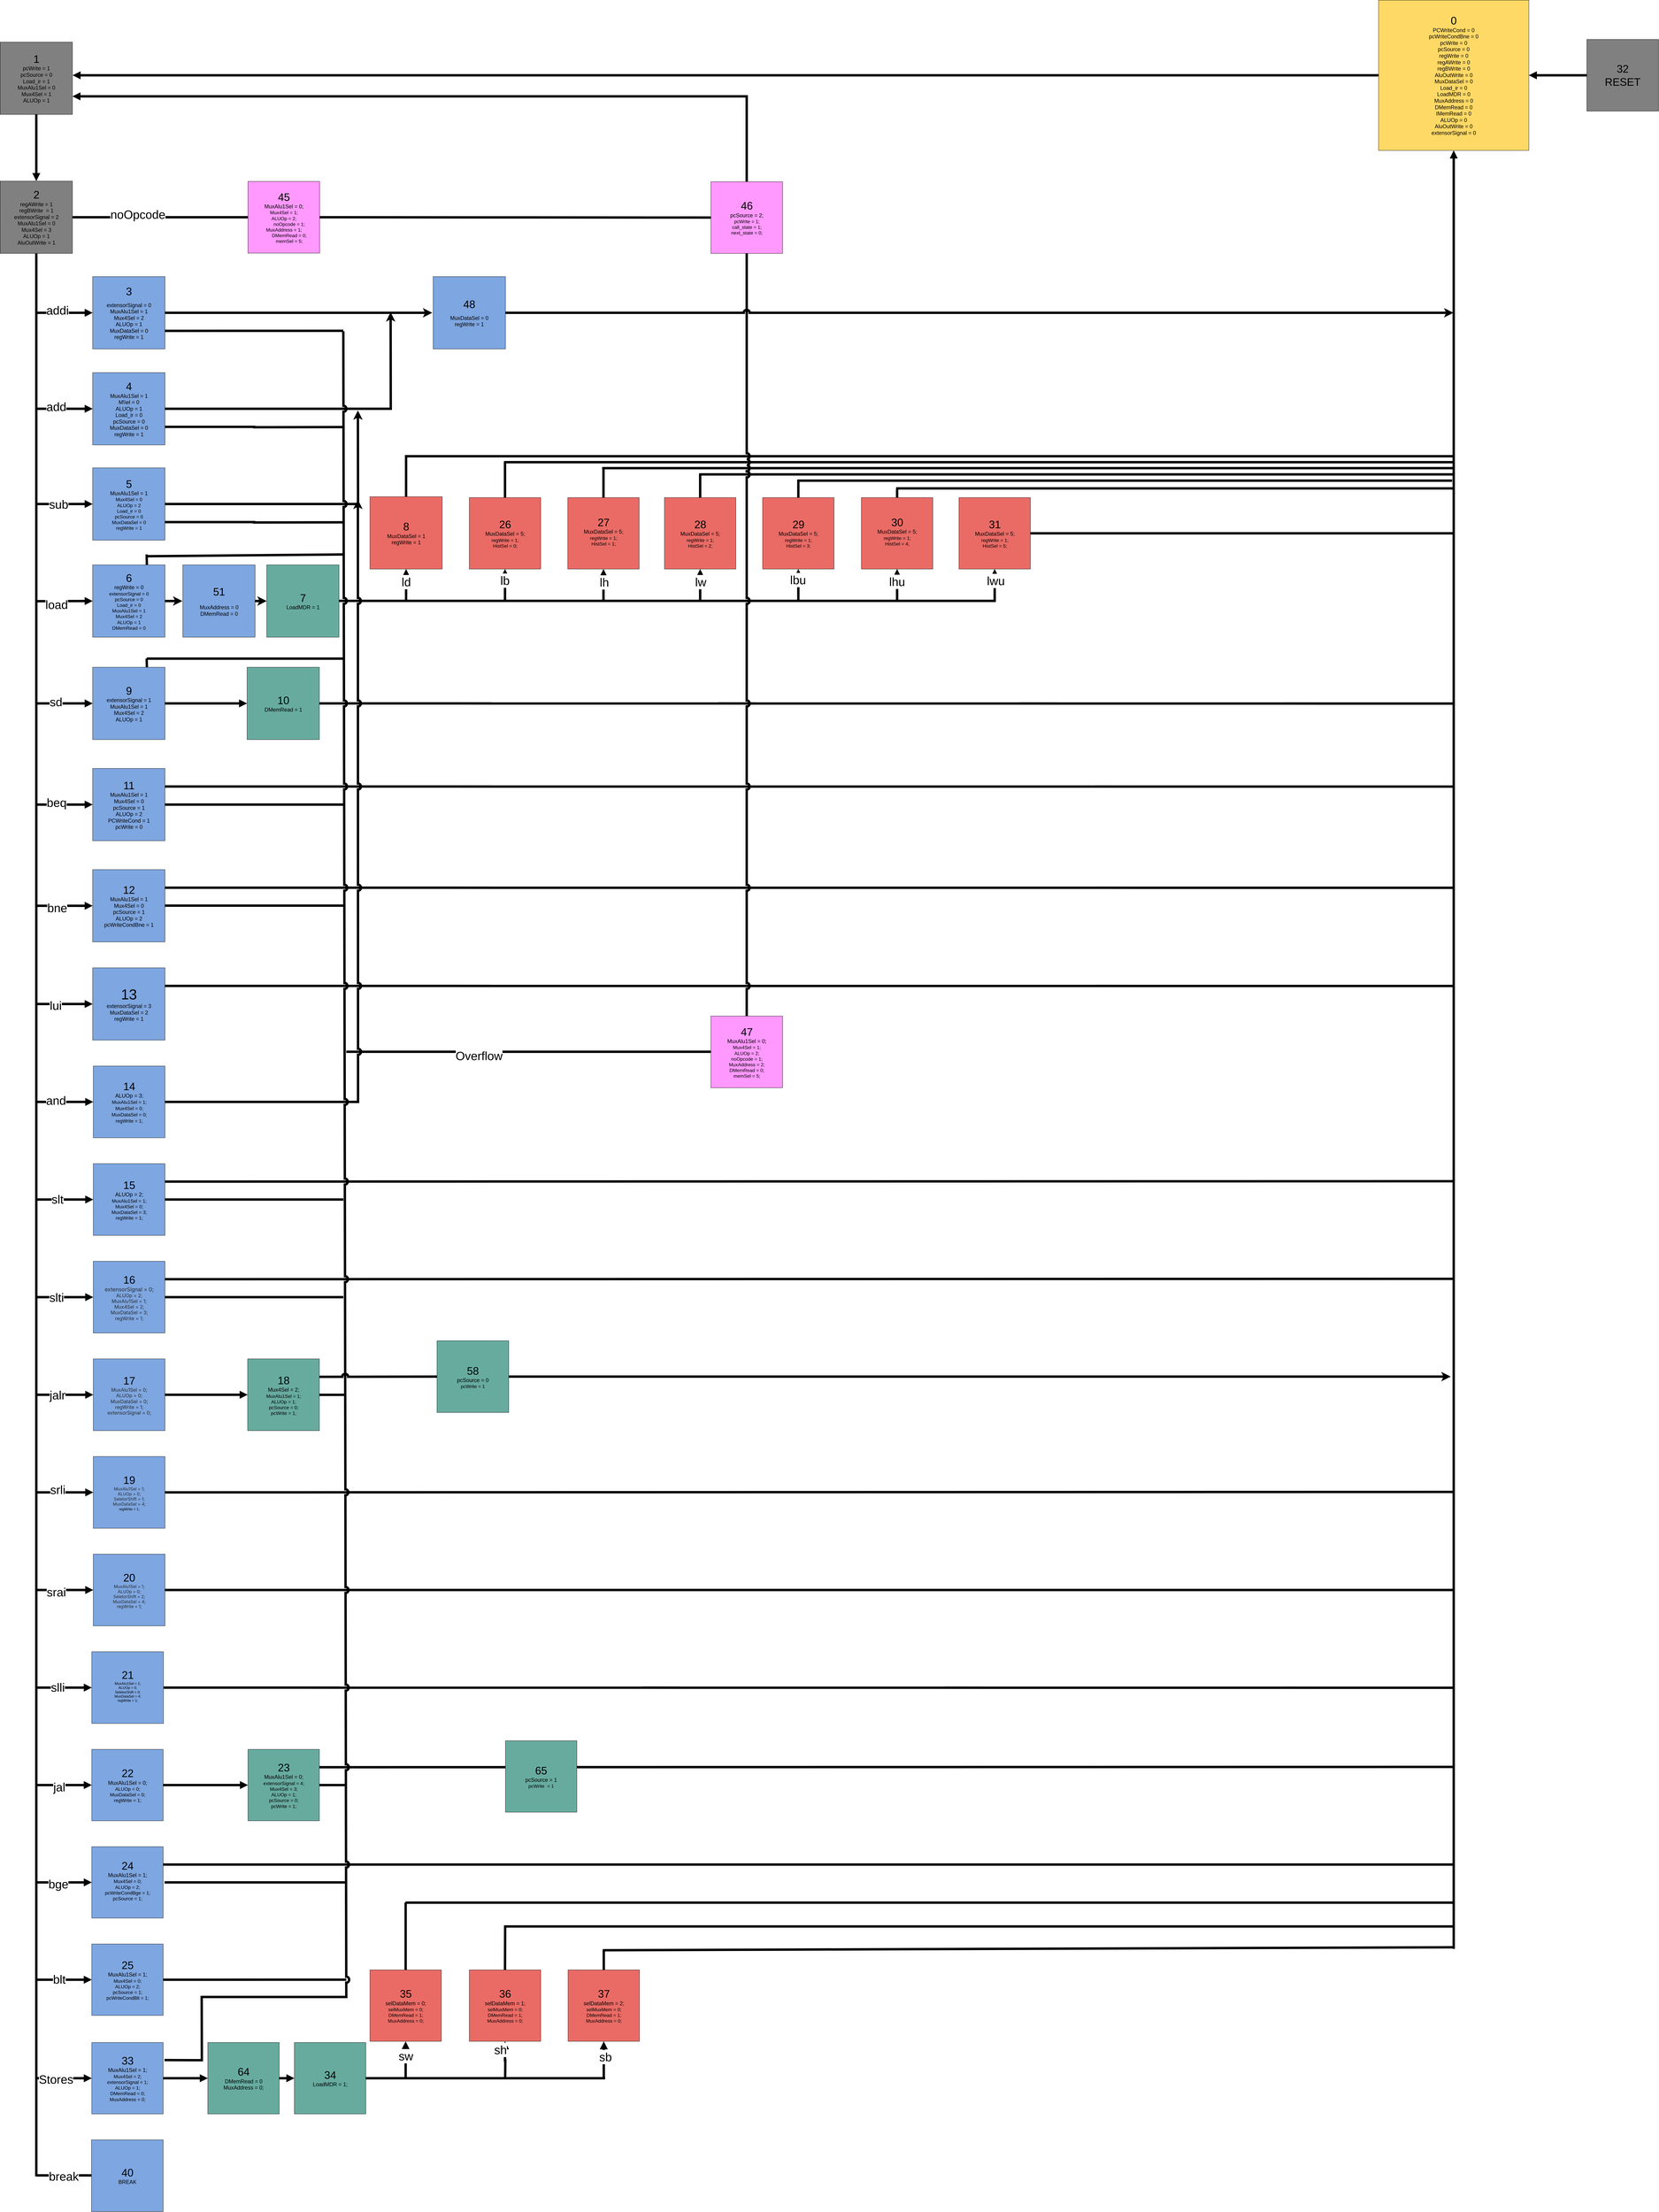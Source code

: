 <mxfile version="12.0.2" type="github" pages="1"><diagram id="GfeI7cuvr8lTpVwYaljc" name="Page-1"><mxGraphModel dx="21553" dy="21437" grid="1" gridSize="10" guides="1" tooltips="1" connect="1" arrows="1" fold="1" page="1" pageScale="1" pageWidth="10000" pageHeight="10000" math="0" shadow="0"><root><mxCell id="0"/><mxCell id="1" parent="0"/><mxCell id="e0AXkp45sy2Ry3DgqxkI-114" style="edgeStyle=orthogonalEdgeStyle;rounded=0;orthogonalLoop=1;jettySize=auto;html=1;startArrow=block;startFill=1;endArrow=none;endFill=0;strokeWidth=8;" parent="1" source="e0AXkp45sy2Ry3DgqxkI-5" edge="1"><mxGeometry relative="1" as="geometry"><mxPoint x="-17509" y="-17785.5" as="targetPoint"/></mxGeometry></mxCell><mxCell id="e0AXkp45sy2Ry3DgqxkI-242" value="add" style="text;html=1;resizable=0;points=[];align=center;verticalAlign=middle;labelBackgroundColor=#ffffff;fontSize=40;" parent="e0AXkp45sy2Ry3DgqxkI-114" vertex="1" connectable="0"><mxGeometry x="0.321" y="-8" relative="1" as="geometry"><mxPoint x="1" as="offset"/></mxGeometry></mxCell><mxCell id="e0AXkp45sy2Ry3DgqxkI-183" style="edgeStyle=orthogonalEdgeStyle;rounded=0;jumpStyle=arc;orthogonalLoop=1;jettySize=auto;html=1;exitX=1;exitY=0.75;exitDx=0;exitDy=0;startArrow=none;startFill=0;endArrow=none;endFill=0;strokeWidth=8;" parent="1" source="e0AXkp45sy2Ry3DgqxkI-5" edge="1"><mxGeometry relative="1" as="geometry"><mxPoint x="-16479" y="-17724" as="targetPoint"/></mxGeometry></mxCell><mxCell id="GpthV95DSuQ36f9Iy-Wf-6" style="edgeStyle=orthogonalEdgeStyle;rounded=0;jumpStyle=arc;orthogonalLoop=1;jettySize=auto;html=1;strokeWidth=8;" edge="1" parent="1" source="e0AXkp45sy2Ry3DgqxkI-5"><mxGeometry relative="1" as="geometry"><mxPoint x="-16320" y="-18110" as="targetPoint"/></mxGeometry></mxCell><mxCell id="e0AXkp45sy2Ry3DgqxkI-5" value="&lt;font&gt;&lt;span style=&quot;white-space: normal&quot;&gt;&lt;span style=&quot;font-size: 36px&quot;&gt;4&lt;/span&gt;&lt;br&gt;&lt;span style=&quot;font-size: 18px&quot;&gt;MuxAlu1Sel = 1&lt;/span&gt;&lt;/span&gt;&lt;br style=&quot;white-space: normal&quot;&gt;&lt;span style=&quot;font-size: 18px ; white-space: normal&quot;&gt;M\\\\el = 0&lt;/span&gt;&lt;br style=&quot;white-space: normal&quot;&gt;&lt;span style=&quot;font-size: 18px ; white-space: normal&quot;&gt;ALUOp = 1&lt;/span&gt;&lt;br style=&quot;white-space: normal&quot;&gt;&lt;span style=&quot;font-size: 18px ; white-space: normal&quot;&gt;Load_ir = 0&lt;/span&gt;&lt;br style=&quot;white-space: normal&quot;&gt;&lt;span style=&quot;font-size: 18px ; white-space: normal&quot;&gt;pcSource = 0&lt;/span&gt;&lt;br style=&quot;white-space: normal&quot;&gt;&lt;span style=&quot;font-size: 18px ; white-space: normal&quot;&gt;MuxDataSel = 0&lt;/span&gt;&lt;br style=&quot;white-space: normal&quot;&gt;&lt;span style=&quot;font-size: 18px ; white-space: normal&quot;&gt;regWrite = 1&lt;/span&gt;&lt;/font&gt;" style="whiteSpace=wrap;html=1;aspect=fixed;fillColor=#7EA6E0;" parent="1" vertex="1"><mxGeometry x="-17321.5" y="-17907" width="243" height="243" as="geometry"/></mxCell><mxCell id="e0AXkp45sy2Ry3DgqxkI-187" style="edgeStyle=orthogonalEdgeStyle;rounded=0;jumpStyle=arc;orthogonalLoop=1;jettySize=auto;html=1;exitX=0.75;exitY=0;exitDx=0;exitDy=0;startArrow=none;startFill=0;endArrow=none;endFill=0;strokeWidth=8;" parent="1" source="e0AXkp45sy2Ry3DgqxkI-6" edge="1"><mxGeometry relative="1" as="geometry"><mxPoint x="-17140" y="-17296" as="targetPoint"/></mxGeometry></mxCell><mxCell id="e0AXkp45sy2Ry3DgqxkI-238" style="edgeStyle=orthogonalEdgeStyle;rounded=0;jumpStyle=arc;orthogonalLoop=1;jettySize=auto;html=1;startArrow=block;startFill=1;endArrow=none;endFill=0;strokeWidth=8;" parent="1" source="e0AXkp45sy2Ry3DgqxkI-6" edge="1"><mxGeometry relative="1" as="geometry"><mxPoint x="-17509" y="-17139" as="targetPoint"/></mxGeometry></mxCell><mxCell id="e0AXkp45sy2Ry3DgqxkI-244" value="load" style="text;html=1;resizable=0;points=[];align=center;verticalAlign=middle;labelBackgroundColor=#ffffff;fontSize=40;" parent="e0AXkp45sy2Ry3DgqxkI-238" vertex="1" connectable="0"><mxGeometry x="0.311" y="10" relative="1" as="geometry"><mxPoint x="1" as="offset"/></mxGeometry></mxCell><mxCell id="GpthV95DSuQ36f9Iy-Wf-9" style="edgeStyle=orthogonalEdgeStyle;rounded=0;jumpStyle=arc;orthogonalLoop=1;jettySize=auto;html=1;strokeWidth=8;" edge="1" parent="1" source="e0AXkp45sy2Ry3DgqxkI-6"><mxGeometry relative="1" as="geometry"><mxPoint x="-17020" y="-17139.5" as="targetPoint"/></mxGeometry></mxCell><mxCell id="e0AXkp45sy2Ry3DgqxkI-6" value="&lt;span style=&quot;white-space: normal&quot;&gt;&lt;font style=&quot;font-size: 36px&quot;&gt;6&lt;/font&gt;&lt;br&gt;&lt;font style=&quot;font-size: 18px&quot;&gt;regWrite = 0&lt;/font&gt;&lt;/span&gt;&lt;font size=&quot;3&quot;&gt;&lt;br style=&quot;white-space: normal&quot;&gt;&lt;span style=&quot;white-space: normal&quot;&gt;extensorSignal = 0&lt;/span&gt;&lt;br style=&quot;white-space: normal&quot;&gt;&lt;span style=&quot;white-space: normal&quot;&gt;pcSource = 0&lt;/span&gt;&lt;br style=&quot;white-space: normal&quot;&gt;&lt;span style=&quot;white-space: normal&quot;&gt;Load_ir = 0&lt;/span&gt;&lt;br style=&quot;white-space: normal&quot;&gt;&lt;span style=&quot;white-space: normal&quot;&gt;MuxAlu1Sel = 1&lt;/span&gt;&lt;br style=&quot;white-space: normal&quot;&gt;&lt;span style=&quot;white-space: normal&quot;&gt;Mux4Sel = 2&lt;/span&gt;&lt;br style=&quot;white-space: normal&quot;&gt;&lt;span style=&quot;white-space: normal&quot;&gt;ALUOp = 1&lt;/span&gt;&lt;br style=&quot;white-space: normal&quot;&gt;&lt;span style=&quot;white-space: normal&quot;&gt;DMemRead = 0&lt;/span&gt;&lt;/font&gt;" style="whiteSpace=wrap;html=1;aspect=fixed;fillColor=#7EA6E0;" parent="1" vertex="1"><mxGeometry x="-17321.5" y="-17261" width="243" height="243" as="geometry"/></mxCell><mxCell id="e0AXkp45sy2Ry3DgqxkI-115" style="edgeStyle=orthogonalEdgeStyle;rounded=0;orthogonalLoop=1;jettySize=auto;html=1;startArrow=block;startFill=1;endArrow=none;endFill=0;strokeWidth=8;" parent="1" source="e0AXkp45sy2Ry3DgqxkI-7" edge="1"><mxGeometry relative="1" as="geometry"><mxPoint x="-17509" y="-17465.5" as="targetPoint"/></mxGeometry></mxCell><mxCell id="e0AXkp45sy2Ry3DgqxkI-243" value="sub" style="text;html=1;resizable=0;points=[];align=center;verticalAlign=middle;labelBackgroundColor=#ffffff;fontSize=40;" parent="e0AXkp45sy2Ry3DgqxkI-115" vertex="1" connectable="0"><mxGeometry x="0.228" relative="1" as="geometry"><mxPoint as="offset"/></mxGeometry></mxCell><mxCell id="e0AXkp45sy2Ry3DgqxkI-184" style="edgeStyle=orthogonalEdgeStyle;rounded=0;jumpStyle=arc;orthogonalLoop=1;jettySize=auto;html=1;exitX=1;exitY=0.75;exitDx=0;exitDy=0;startArrow=none;startFill=0;endArrow=none;endFill=0;strokeWidth=8;" parent="1" source="e0AXkp45sy2Ry3DgqxkI-7" edge="1"><mxGeometry relative="1" as="geometry"><mxPoint x="-16479" y="-17404" as="targetPoint"/></mxGeometry></mxCell><mxCell id="GpthV95DSuQ36f9Iy-Wf-7" style="edgeStyle=orthogonalEdgeStyle;rounded=0;jumpStyle=arc;orthogonalLoop=1;jettySize=auto;html=1;strokeWidth=8;" edge="1" parent="1" source="e0AXkp45sy2Ry3DgqxkI-7"><mxGeometry relative="1" as="geometry"><mxPoint x="-16430" y="-17780" as="targetPoint"/></mxGeometry></mxCell><mxCell id="e0AXkp45sy2Ry3DgqxkI-7" value="&lt;span style=&quot;white-space: normal&quot;&gt;&lt;font style=&quot;font-size: 36px&quot;&gt;5&lt;/font&gt;&lt;br&gt;&lt;font style=&quot;font-size: 18px&quot;&gt;MuxAlu1Sel = 1&lt;/font&gt;&lt;/span&gt;&lt;font size=&quot;3&quot;&gt;&lt;br style=&quot;white-space: normal&quot;&gt;&lt;span style=&quot;white-space: normal&quot;&gt;Mux4Sel = 0&lt;/span&gt;&lt;br style=&quot;white-space: normal&quot;&gt;&lt;span style=&quot;white-space: normal&quot;&gt;ALUOp = 2&lt;/span&gt;&lt;br style=&quot;white-space: normal&quot;&gt;&lt;span style=&quot;white-space: normal&quot;&gt;Load_ir = 0&lt;/span&gt;&lt;br style=&quot;white-space: normal&quot;&gt;&lt;span style=&quot;white-space: normal&quot;&gt;pcSource = 0&lt;/span&gt;&lt;br style=&quot;white-space: normal&quot;&gt;&lt;span style=&quot;white-space: normal&quot;&gt;MuxDataSel = 0&lt;/span&gt;&lt;br style=&quot;white-space: normal&quot;&gt;&lt;span style=&quot;white-space: normal&quot;&gt;regWrite = 1&lt;/span&gt;&lt;/font&gt;" style="whiteSpace=wrap;html=1;aspect=fixed;fillColor=#7EA6E0;" parent="1" vertex="1"><mxGeometry x="-17321.5" y="-17587" width="243" height="243" as="geometry"/></mxCell><mxCell id="e0AXkp45sy2Ry3DgqxkI-113" style="edgeStyle=orthogonalEdgeStyle;rounded=0;orthogonalLoop=1;jettySize=auto;html=1;startArrow=block;startFill=1;endArrow=none;endFill=0;strokeWidth=8;" parent="1" source="e0AXkp45sy2Ry3DgqxkI-8" edge="1"><mxGeometry relative="1" as="geometry"><mxPoint x="-17509" y="-18108" as="targetPoint"/></mxGeometry></mxCell><mxCell id="e0AXkp45sy2Ry3DgqxkI-241" value="addi" style="text;html=1;resizable=0;points=[];align=center;verticalAlign=middle;labelBackgroundColor=#ffffff;fontSize=40;" parent="e0AXkp45sy2Ry3DgqxkI-113" vertex="1" connectable="0"><mxGeometry x="0.275" y="-10" relative="1" as="geometry"><mxPoint x="1" as="offset"/></mxGeometry></mxCell><mxCell id="e0AXkp45sy2Ry3DgqxkI-180" style="edgeStyle=orthogonalEdgeStyle;rounded=0;jumpStyle=arc;orthogonalLoop=1;jettySize=auto;html=1;exitX=1;exitY=0.75;exitDx=0;exitDy=0;startArrow=none;startFill=0;endArrow=none;endFill=0;strokeWidth=8;" parent="1" source="e0AXkp45sy2Ry3DgqxkI-8" edge="1"><mxGeometry relative="1" as="geometry"><mxPoint x="-16479" y="-18047.448" as="targetPoint"/></mxGeometry></mxCell><mxCell id="GpthV95DSuQ36f9Iy-Wf-2" style="edgeStyle=orthogonalEdgeStyle;rounded=0;orthogonalLoop=1;jettySize=auto;html=1;strokeWidth=8;" edge="1" parent="1" source="e0AXkp45sy2Ry3DgqxkI-8"><mxGeometry relative="1" as="geometry"><mxPoint x="-16180" y="-18108" as="targetPoint"/></mxGeometry></mxCell><mxCell id="e0AXkp45sy2Ry3DgqxkI-8" value="&lt;span style=&quot;font-size: 36px&quot;&gt;3&lt;br&gt;&lt;/span&gt;&lt;br&gt;&lt;font style=&quot;font-size: 18px&quot;&gt;extensorSignal = 0&lt;br&gt;MuxAlu1Sel = 1&lt;br&gt;Mux4Sel = 2&lt;br&gt;ALUOp = 1&lt;br&gt;MuxDataSel = 0&lt;br&gt;regWrite = 1&lt;/font&gt;" style="whiteSpace=wrap;html=1;aspect=fixed;fillColor=#7EA6E0;" parent="1" vertex="1"><mxGeometry x="-17321.5" y="-18229.5" width="243" height="243" as="geometry"/></mxCell><mxCell id="e0AXkp45sy2Ry3DgqxkI-81" style="edgeStyle=orthogonalEdgeStyle;rounded=0;orthogonalLoop=1;jettySize=auto;html=1;entryX=1;entryY=0.5;entryDx=0;entryDy=0;startArrow=block;startFill=1;endArrow=none;endFill=0;strokeWidth=8;" parent="1" source="e0AXkp45sy2Ry3DgqxkI-9" target="e0AXkp45sy2Ry3DgqxkI-12" edge="1"><mxGeometry relative="1" as="geometry"/></mxCell><mxCell id="e0AXkp45sy2Ry3DgqxkI-237" style="edgeStyle=orthogonalEdgeStyle;rounded=0;jumpStyle=arc;orthogonalLoop=1;jettySize=auto;html=1;startArrow=none;startFill=0;endArrow=none;endFill=0;strokeWidth=8;" parent="1" source="e0AXkp45sy2Ry3DgqxkI-9" edge="1"><mxGeometry relative="1" as="geometry"><mxPoint x="-12749" y="-16795" as="targetPoint"/></mxGeometry></mxCell><mxCell id="e0AXkp45sy2Ry3DgqxkI-9" value="&lt;span style=&quot;white-space: normal&quot;&gt;&lt;font&gt;&lt;font style=&quot;font-size: 36px&quot;&gt;10&lt;/font&gt;&lt;br&gt;&lt;span style=&quot;font-size: 18px&quot;&gt;DMemRead = 1&lt;/span&gt;&lt;/font&gt;&lt;/span&gt;" style="whiteSpace=wrap;html=1;aspect=fixed;fillColor=#67AB9F;" parent="1" vertex="1"><mxGeometry x="-16802.5" y="-16917" width="243" height="243" as="geometry"/></mxCell><mxCell id="e0AXkp45sy2Ry3DgqxkI-89" style="edgeStyle=orthogonalEdgeStyle;rounded=0;orthogonalLoop=1;jettySize=auto;html=1;startArrow=none;startFill=0;endArrow=none;endFill=0;strokeWidth=8;" parent="1" source="e0AXkp45sy2Ry3DgqxkI-10" edge="1"><mxGeometry relative="1" as="geometry"><mxPoint x="-14285.5" y="-17140" as="targetPoint"/></mxGeometry></mxCell><mxCell id="e0AXkp45sy2Ry3DgqxkI-10" value="&lt;font&gt;&lt;font style=&quot;font-size: 36px&quot;&gt;7&lt;/font&gt;&lt;br style=&quot;white-space: normal&quot;&gt;&lt;span style=&quot;font-size: 18px ; white-space: normal&quot;&gt;LoadMDR = 1&lt;/span&gt;&lt;/font&gt;" style="whiteSpace=wrap;html=1;aspect=fixed;fillColor=#67AB9F;" parent="1" vertex="1"><mxGeometry x="-16736.5" y="-17261" width="243" height="243" as="geometry"/></mxCell><mxCell id="e0AXkp45sy2Ry3DgqxkI-138" style="edgeStyle=orthogonalEdgeStyle;rounded=0;orthogonalLoop=1;jettySize=auto;html=1;entryX=0.5;entryY=0;entryDx=0;entryDy=0;startArrow=none;startFill=0;endArrow=block;endFill=1;strokeWidth=8;" parent="1" source="e0AXkp45sy2Ry3DgqxkI-11" target="e0AXkp45sy2Ry3DgqxkI-13" edge="1"><mxGeometry relative="1" as="geometry"/></mxCell><mxCell id="e0AXkp45sy2Ry3DgqxkI-210" style="edgeStyle=orthogonalEdgeStyle;rounded=0;jumpStyle=arc;orthogonalLoop=1;jettySize=auto;html=1;exitX=1;exitY=0.75;exitDx=0;exitDy=0;startArrow=block;startFill=1;endArrow=none;endFill=0;strokeWidth=8;entryX=0.5;entryY=0;entryDx=0;entryDy=0;" parent="1" source="e0AXkp45sy2Ry3DgqxkI-11" target="e0AXkp45sy2Ry3DgqxkI-23" edge="1"><mxGeometry relative="1" as="geometry"><mxPoint x="-16199" y="-18836" as="targetPoint"/></mxGeometry></mxCell><mxCell id="e0AXkp45sy2Ry3DgqxkI-11" value="&lt;font&gt;&lt;span style=&quot;font-size: 36px&quot;&gt;1&lt;/span&gt;&lt;br&gt;&lt;font style=&quot;font-size: 18px&quot;&gt;pcWrite = 1&lt;br&gt;pcSource = 0&lt;br&gt;Load_ir = 1&lt;br&gt;MuxAlu1Sel = 0&lt;br&gt;Mux4Sel = 1&lt;br&gt;ALUOp = 1&lt;/font&gt;&lt;br&gt;&lt;/font&gt;" style="whiteSpace=wrap;html=1;aspect=fixed;fillColor=#808080;" parent="1" vertex="1"><mxGeometry x="-17632.5" y="-19017.5" width="243" height="243" as="geometry"/></mxCell><mxCell id="e0AXkp45sy2Ry3DgqxkI-117" style="edgeStyle=orthogonalEdgeStyle;rounded=0;orthogonalLoop=1;jettySize=auto;html=1;startArrow=block;startFill=1;endArrow=none;endFill=0;strokeWidth=8;" parent="1" source="e0AXkp45sy2Ry3DgqxkI-12" edge="1"><mxGeometry relative="1" as="geometry"><mxPoint x="-17509" y="-16795.5" as="targetPoint"/></mxGeometry></mxCell><mxCell id="e0AXkp45sy2Ry3DgqxkI-245" value="sd" style="text;html=1;resizable=0;points=[];align=center;verticalAlign=middle;labelBackgroundColor=#ffffff;fontSize=40;" parent="e0AXkp45sy2Ry3DgqxkI-117" vertex="1" connectable="0"><mxGeometry x="0.337" y="-6" relative="1" as="geometry"><mxPoint x="1" as="offset"/></mxGeometry></mxCell><mxCell id="e0AXkp45sy2Ry3DgqxkI-190" style="edgeStyle=orthogonalEdgeStyle;rounded=0;jumpStyle=arc;orthogonalLoop=1;jettySize=auto;html=1;exitX=0.75;exitY=0;exitDx=0;exitDy=0;startArrow=none;startFill=0;endArrow=none;endFill=0;strokeWidth=8;" parent="1" source="e0AXkp45sy2Ry3DgqxkI-12" edge="1"><mxGeometry relative="1" as="geometry"><mxPoint x="-17140" y="-16946" as="targetPoint"/></mxGeometry></mxCell><mxCell id="e0AXkp45sy2Ry3DgqxkI-12" value="&lt;font&gt;&lt;span style=&quot;white-space: normal&quot;&gt;&lt;font style=&quot;font-size: 36px&quot;&gt;9&lt;/font&gt;&lt;br&gt;&lt;span style=&quot;font-size: 18px&quot;&gt;extensorSignal = 1&lt;/span&gt;&lt;/span&gt;&lt;br style=&quot;white-space: normal&quot;&gt;&lt;span style=&quot;font-size: 18px ; white-space: normal&quot;&gt;MuxAlu1Sel = 1&lt;/span&gt;&lt;br style=&quot;white-space: normal&quot;&gt;&lt;span style=&quot;font-size: 18px ; white-space: normal&quot;&gt;Mux4Sel = 2&lt;/span&gt;&lt;br style=&quot;white-space: normal&quot;&gt;&lt;span style=&quot;font-size: 18px ; white-space: normal&quot;&gt;ALUOp = 1&lt;/span&gt;&lt;/font&gt;" style="whiteSpace=wrap;html=1;aspect=fixed;fillColor=#7EA6E0;" parent="1" vertex="1"><mxGeometry x="-17321.5" y="-16917" width="243" height="243" as="geometry"/></mxCell><mxCell id="e0AXkp45sy2Ry3DgqxkI-110" style="edgeStyle=orthogonalEdgeStyle;rounded=0;orthogonalLoop=1;jettySize=auto;html=1;startArrow=none;startFill=0;endArrow=none;endFill=0;strokeWidth=8;" parent="1" source="e0AXkp45sy2Ry3DgqxkI-13" edge="1"><mxGeometry relative="1" as="geometry"><mxPoint x="-17511" y="-11846" as="targetPoint"/></mxGeometry></mxCell><mxCell id="e0AXkp45sy2Ry3DgqxkI-205" style="edgeStyle=orthogonalEdgeStyle;rounded=0;jumpStyle=arc;orthogonalLoop=1;jettySize=auto;html=1;entryX=0;entryY=0.5;entryDx=0;entryDy=0;startArrow=none;startFill=0;endArrow=none;endFill=0;strokeWidth=8;" parent="1" source="e0AXkp45sy2Ry3DgqxkI-13" target="e0AXkp45sy2Ry3DgqxkI-22" edge="1"><mxGeometry relative="1" as="geometry"/></mxCell><mxCell id="e0AXkp45sy2Ry3DgqxkI-270" value="noOpcode" style="text;html=1;resizable=0;points=[];align=center;verticalAlign=middle;labelBackgroundColor=#ffffff;fontSize=40;" parent="e0AXkp45sy2Ry3DgqxkI-205" vertex="1" connectable="0"><mxGeometry x="-0.001" y="76" relative="1" as="geometry"><mxPoint x="-75" y="66" as="offset"/></mxGeometry></mxCell><mxCell id="e0AXkp45sy2Ry3DgqxkI-13" value="&lt;span style=&quot;font-size: 36px&quot;&gt;2&lt;/span&gt;&lt;br style=&quot;white-space: normal&quot;&gt;&lt;font style=&quot;font-size: 18px&quot;&gt;regAWrite = 1&lt;br&gt;regBWrite&amp;nbsp; = 1&lt;br&gt;extensorSignal = 2&lt;br&gt;MuxAlu1Sel = 0&lt;br&gt;Mux4Sel = 3&lt;br&gt;ALUOp = 1&lt;br&gt;AluOutWrite = 1&lt;/font&gt;" style="whiteSpace=wrap;html=1;aspect=fixed;fillColor=#808080;" parent="1" vertex="1"><mxGeometry x="-17632.5" y="-18550.5" width="243" height="243" as="geometry"/></mxCell><mxCell id="e0AXkp45sy2Ry3DgqxkI-93" style="edgeStyle=orthogonalEdgeStyle;rounded=0;orthogonalLoop=1;jettySize=auto;html=1;startArrow=block;startFill=1;endArrow=none;endFill=0;strokeWidth=8;" parent="1" source="e0AXkp45sy2Ry3DgqxkI-14" edge="1"><mxGeometry relative="1" as="geometry"><mxPoint x="-16268" y="-17137" as="targetPoint"/></mxGeometry></mxCell><mxCell id="e0AXkp45sy2Ry3DgqxkI-263" value="ld" style="text;html=1;resizable=0;points=[];align=center;verticalAlign=middle;labelBackgroundColor=#ffffff;fontSize=40;" parent="e0AXkp45sy2Ry3DgqxkI-93" vertex="1" connectable="0"><mxGeometry x="-0.218" relative="1" as="geometry"><mxPoint as="offset"/></mxGeometry></mxCell><mxCell id="e0AXkp45sy2Ry3DgqxkI-146" style="edgeStyle=orthogonalEdgeStyle;rounded=0;orthogonalLoop=1;jettySize=auto;html=1;startArrow=none;startFill=0;endArrow=none;endFill=0;strokeWidth=8;" parent="1" source="e0AXkp45sy2Ry3DgqxkI-14" edge="1"><mxGeometry relative="1" as="geometry"><mxPoint x="-16268" y="-17626" as="targetPoint"/></mxGeometry></mxCell><mxCell id="e0AXkp45sy2Ry3DgqxkI-14" value="&lt;font&gt;&lt;span style=&quot;white-space: normal&quot;&gt;&lt;font style=&quot;font-size: 36px&quot;&gt;8&lt;/font&gt;&lt;br&gt;&lt;span style=&quot;font-size: 18px&quot;&gt;MuxDataSel = 1&lt;/span&gt;&lt;/span&gt;&lt;br style=&quot;white-space: normal&quot;&gt;&lt;span style=&quot;font-size: 18px ; white-space: normal&quot;&gt;regWrite = 1&lt;/span&gt;&lt;/font&gt;" style="whiteSpace=wrap;html=1;aspect=fixed;fillColor=#EA6B66;" parent="1" vertex="1"><mxGeometry x="-16389.5" y="-17490" width="243" height="243" as="geometry"/></mxCell><mxCell id="e0AXkp45sy2Ry3DgqxkI-118" style="edgeStyle=orthogonalEdgeStyle;rounded=0;orthogonalLoop=1;jettySize=auto;html=1;startArrow=block;startFill=1;endArrow=none;endFill=0;strokeWidth=8;" parent="1" source="e0AXkp45sy2Ry3DgqxkI-15" edge="1"><mxGeometry relative="1" as="geometry"><mxPoint x="-17509" y="-16455.5" as="targetPoint"/></mxGeometry></mxCell><mxCell id="e0AXkp45sy2Ry3DgqxkI-246" value="beq" style="text;html=1;resizable=0;points=[];align=center;verticalAlign=middle;labelBackgroundColor=#ffffff;fontSize=40;" parent="e0AXkp45sy2Ry3DgqxkI-118" vertex="1" connectable="0"><mxGeometry x="0.306" y="-8" relative="1" as="geometry"><mxPoint x="1" as="offset"/></mxGeometry></mxCell><mxCell id="e0AXkp45sy2Ry3DgqxkI-192" style="edgeStyle=orthogonalEdgeStyle;rounded=0;jumpStyle=arc;orthogonalLoop=1;jettySize=auto;html=1;startArrow=none;startFill=0;endArrow=none;endFill=0;strokeWidth=8;" parent="1" source="e0AXkp45sy2Ry3DgqxkI-15" edge="1"><mxGeometry relative="1" as="geometry"><mxPoint x="-16479" y="-16455.5" as="targetPoint"/></mxGeometry></mxCell><mxCell id="e0AXkp45sy2Ry3DgqxkI-236" style="edgeStyle=orthogonalEdgeStyle;rounded=0;jumpStyle=arc;orthogonalLoop=1;jettySize=auto;html=1;exitX=1;exitY=0.25;exitDx=0;exitDy=0;startArrow=none;startFill=0;endArrow=none;endFill=0;strokeWidth=8;" parent="1" source="e0AXkp45sy2Ry3DgqxkI-15" edge="1"><mxGeometry relative="1" as="geometry"><mxPoint x="-12749" y="-16516" as="targetPoint"/></mxGeometry></mxCell><mxCell id="e0AXkp45sy2Ry3DgqxkI-15" value="&lt;font&gt;&lt;span style=&quot;font-size: 36px&quot;&gt;11&lt;/span&gt;&lt;br&gt;&lt;font style=&quot;font-size: 18px&quot;&gt;MuxAlu1Sel = 1&lt;br&gt;Mux4Sel = 0&lt;br&gt;pcSource = 1&lt;br&gt;ALUOp = 2&lt;br&gt;PCWriteCond = 1&lt;br&gt;pcWrite = 0&lt;/font&gt;&lt;br&gt;&lt;/font&gt;" style="whiteSpace=wrap;html=1;aspect=fixed;fillColor=#7EA6E0;" parent="1" vertex="1"><mxGeometry x="-17321.5" y="-16577" width="243" height="243" as="geometry"/></mxCell><mxCell id="e0AXkp45sy2Ry3DgqxkI-119" style="edgeStyle=orthogonalEdgeStyle;rounded=0;orthogonalLoop=1;jettySize=auto;html=1;startArrow=block;startFill=1;endArrow=none;endFill=0;strokeWidth=8;" parent="1" source="e0AXkp45sy2Ry3DgqxkI-16" edge="1"><mxGeometry relative="1" as="geometry"><mxPoint x="-17509" y="-16115.5" as="targetPoint"/></mxGeometry></mxCell><mxCell id="e0AXkp45sy2Ry3DgqxkI-247" value="bne" style="text;html=1;resizable=0;points=[];align=center;verticalAlign=middle;labelBackgroundColor=#ffffff;fontSize=40;" parent="e0AXkp45sy2Ry3DgqxkI-119" vertex="1" connectable="0"><mxGeometry x="0.275" y="6" relative="1" as="geometry"><mxPoint as="offset"/></mxGeometry></mxCell><mxCell id="e0AXkp45sy2Ry3DgqxkI-194" style="edgeStyle=orthogonalEdgeStyle;rounded=0;jumpStyle=arc;orthogonalLoop=1;jettySize=auto;html=1;startArrow=none;startFill=0;endArrow=none;endFill=0;strokeWidth=8;" parent="1" source="e0AXkp45sy2Ry3DgqxkI-16" edge="1"><mxGeometry relative="1" as="geometry"><mxPoint x="-16479" y="-16116" as="targetPoint"/></mxGeometry></mxCell><mxCell id="e0AXkp45sy2Ry3DgqxkI-235" style="edgeStyle=orthogonalEdgeStyle;rounded=0;jumpStyle=arc;orthogonalLoop=1;jettySize=auto;html=1;exitX=1;exitY=0.25;exitDx=0;exitDy=0;startArrow=none;startFill=0;endArrow=none;endFill=0;strokeWidth=8;" parent="1" source="e0AXkp45sy2Ry3DgqxkI-16" edge="1"><mxGeometry relative="1" as="geometry"><mxPoint x="-12749" y="-16176" as="targetPoint"/></mxGeometry></mxCell><mxCell id="e0AXkp45sy2Ry3DgqxkI-16" value="&lt;font&gt;&lt;font&gt;&lt;font style=&quot;font-size: 36px&quot;&gt;12&lt;/font&gt;&lt;br&gt;&lt;span style=&quot;font-size: 18px&quot;&gt;MuxAlu1Sel = 1&lt;/span&gt;&lt;br&gt;&lt;span style=&quot;font-size: 18px&quot;&gt;Mux4Sel = 0&lt;/span&gt;&lt;br&gt;&lt;span style=&quot;font-size: 18px&quot;&gt;pcSource = 1&lt;/span&gt;&lt;br&gt;&lt;span style=&quot;font-size: 18px&quot;&gt;ALUOp = 2&lt;/span&gt;&lt;br&gt;&lt;span style=&quot;font-size: 18px&quot;&gt;pcWriteCondBne = 1&lt;/span&gt;&lt;/font&gt;&lt;br&gt;&lt;/font&gt;" style="whiteSpace=wrap;html=1;aspect=fixed;fillColor=#7EA6E0;" parent="1" vertex="1"><mxGeometry x="-17321.5" y="-16237" width="243" height="243" as="geometry"/></mxCell><mxCell id="e0AXkp45sy2Ry3DgqxkI-120" style="edgeStyle=orthogonalEdgeStyle;rounded=0;orthogonalLoop=1;jettySize=auto;html=1;startArrow=block;startFill=1;endArrow=none;endFill=0;strokeWidth=8;" parent="1" source="e0AXkp45sy2Ry3DgqxkI-18" edge="1"><mxGeometry relative="1" as="geometry"><mxPoint x="-17509" y="-15785.5" as="targetPoint"/></mxGeometry></mxCell><mxCell id="e0AXkp45sy2Ry3DgqxkI-248" value="lui" style="text;html=1;resizable=0;points=[];align=center;verticalAlign=middle;labelBackgroundColor=#ffffff;fontSize=40;" parent="e0AXkp45sy2Ry3DgqxkI-120" vertex="1" connectable="0"><mxGeometry x="0.337" y="4" relative="1" as="geometry"><mxPoint as="offset"/></mxGeometry></mxCell><mxCell id="e0AXkp45sy2Ry3DgqxkI-234" style="edgeStyle=orthogonalEdgeStyle;rounded=0;jumpStyle=arc;orthogonalLoop=1;jettySize=auto;html=1;exitX=1;exitY=0.25;exitDx=0;exitDy=0;startArrow=none;startFill=0;endArrow=none;endFill=0;strokeWidth=8;" parent="1" source="e0AXkp45sy2Ry3DgqxkI-18" edge="1"><mxGeometry relative="1" as="geometry"><mxPoint x="-12749" y="-15846" as="targetPoint"/></mxGeometry></mxCell><mxCell id="e0AXkp45sy2Ry3DgqxkI-18" value="&lt;font&gt;&lt;font&gt;&lt;font style=&quot;font-size: 48px&quot;&gt;13&lt;/font&gt;&lt;br&gt;&lt;span style=&quot;font-size: 18px&quot;&gt;extensorSignal = 3&lt;/span&gt;&lt;br&gt;&lt;span style=&quot;font-size: 18px&quot;&gt;MuxDataSel = 2&lt;/span&gt;&lt;br&gt;&lt;span style=&quot;font-size: 18px&quot;&gt;regWrite = 1&lt;/span&gt;&lt;/font&gt;&lt;br&gt;&lt;/font&gt;" style="whiteSpace=wrap;html=1;aspect=fixed;fillColor=#7EA6E0;" parent="1" vertex="1"><mxGeometry x="-17321.5" y="-15907" width="243" height="243" as="geometry"/></mxCell><mxCell id="e0AXkp45sy2Ry3DgqxkI-137" style="edgeStyle=orthogonalEdgeStyle;rounded=0;orthogonalLoop=1;jettySize=auto;html=1;entryX=1.002;entryY=0.459;entryDx=0;entryDy=0;entryPerimeter=0;startArrow=none;startFill=0;endArrow=block;endFill=1;strokeWidth=8;" parent="1" source="e0AXkp45sy2Ry3DgqxkI-19" target="e0AXkp45sy2Ry3DgqxkI-11" edge="1"><mxGeometry relative="1" as="geometry"/></mxCell><mxCell id="e0AXkp45sy2Ry3DgqxkI-140" style="edgeStyle=orthogonalEdgeStyle;rounded=0;orthogonalLoop=1;jettySize=auto;html=1;startArrow=block;startFill=1;endArrow=none;endFill=0;strokeWidth=8;" parent="1" source="e0AXkp45sy2Ry3DgqxkI-19" edge="1"><mxGeometry relative="1" as="geometry"><mxPoint x="-12746.5" y="-12610.615" as="targetPoint"/></mxGeometry></mxCell><mxCell id="e0AXkp45sy2Ry3DgqxkI-19" value="&lt;font&gt;&lt;font&gt;&lt;font style=&quot;font-size: 36px&quot;&gt;0&lt;/font&gt;&lt;br&gt;&lt;span style=&quot;font-size: 18px&quot;&gt;PCWriteCond = 0&lt;/span&gt;&lt;br&gt;&lt;span style=&quot;font-size: 18px&quot;&gt;pcWriteCondBne = 0&lt;/span&gt;&lt;br&gt;&lt;span style=&quot;font-size: 18px&quot;&gt;pcWrite = 0&lt;/span&gt;&lt;br&gt;&lt;span style=&quot;font-size: 18px&quot;&gt;pcSource = 0&lt;/span&gt;&lt;br&gt;&lt;span style=&quot;font-size: 18px&quot;&gt;regWrite = 0&lt;/span&gt;&lt;br&gt;&lt;span style=&quot;font-size: 18px&quot;&gt;regAWrite = 0&lt;/span&gt;&lt;br&gt;&lt;span style=&quot;font-size: 18px&quot;&gt;regBWrite = 0&lt;/span&gt;&lt;br&gt;&lt;span style=&quot;font-size: 18px&quot;&gt;AluOutWrite = 0&lt;/span&gt;&lt;br&gt;&lt;span style=&quot;font-size: 18px&quot;&gt;MuxDataSel = 0&lt;/span&gt;&lt;br&gt;&lt;span style=&quot;font-size: 18px&quot;&gt;Load_ir = 0&lt;/span&gt;&lt;br&gt;&lt;span style=&quot;font-size: 18px&quot;&gt;LoadMDR = 0&lt;/span&gt;&lt;br&gt;&lt;span style=&quot;font-size: 18px&quot;&gt;MuxAddress = 0&lt;/span&gt;&lt;br&gt;&lt;span style=&quot;font-size: 18px&quot;&gt;DMemRead = 0&lt;/span&gt;&lt;br&gt;&lt;span style=&quot;font-size: 18px&quot;&gt;IMemRead = 0&lt;/span&gt;&lt;br&gt;&lt;span style=&quot;font-size: 18px&quot;&gt;ALUOp = 0&lt;/span&gt;&lt;br&gt;&lt;span style=&quot;font-size: 18px&quot;&gt;AluOutWrite = 0&lt;/span&gt;&lt;br&gt;&lt;span style=&quot;font-size: 18px&quot;&gt;extensorSignal = 0&lt;/span&gt;&lt;/font&gt;&lt;br&gt;&lt;/font&gt;" style="whiteSpace=wrap;html=1;aspect=fixed;fillColor=#FFD966;" parent="1" vertex="1"><mxGeometry x="-12999" y="-19158.5" width="505" height="505" as="geometry"/></mxCell><mxCell id="e0AXkp45sy2Ry3DgqxkI-215" style="edgeStyle=orthogonalEdgeStyle;rounded=0;jumpStyle=arc;orthogonalLoop=1;jettySize=auto;html=1;startArrow=block;startFill=1;endArrow=none;endFill=0;strokeWidth=8;" parent="1" edge="1"><mxGeometry relative="1" as="geometry"><mxPoint x="-17509" y="-11849.5" as="targetPoint"/><mxPoint x="-17256.5" y="-11849.5" as="sourcePoint"/></mxGeometry></mxCell><mxCell id="e0AXkp45sy2Ry3DgqxkI-260" value="break" style="text;html=1;resizable=0;points=[];align=center;verticalAlign=middle;labelBackgroundColor=#ffffff;fontSize=40;" parent="e0AXkp45sy2Ry3DgqxkI-215" vertex="1" connectable="0"><mxGeometry x="0.295" y="2" relative="1" as="geometry"><mxPoint x="1" as="offset"/></mxGeometry></mxCell><mxCell id="e0AXkp45sy2Ry3DgqxkI-20" value="&lt;span style=&quot;white-space: normal&quot;&gt;&lt;font&gt;&lt;font style=&quot;font-size: 36px&quot;&gt;40&lt;/font&gt;&lt;br&gt;&lt;span style=&quot;font-size: 18px&quot;&gt;BREAK&lt;/span&gt;&lt;/font&gt;&lt;/span&gt;" style="whiteSpace=wrap;html=1;aspect=fixed;fillColor=#7EA6E0;" parent="1" vertex="1"><mxGeometry x="-17325.5" y="-11969" width="241" height="241" as="geometry"/></mxCell><mxCell id="e0AXkp45sy2Ry3DgqxkI-136" style="edgeStyle=orthogonalEdgeStyle;rounded=0;orthogonalLoop=1;jettySize=auto;html=1;entryX=1;entryY=0.5;entryDx=0;entryDy=0;startArrow=none;startFill=0;endArrow=block;endFill=1;strokeWidth=8;" parent="1" source="e0AXkp45sy2Ry3DgqxkI-21" target="e0AXkp45sy2Ry3DgqxkI-19" edge="1"><mxGeometry relative="1" as="geometry"/></mxCell><mxCell id="e0AXkp45sy2Ry3DgqxkI-21" value="&lt;span style=&quot;font-size: 36px&quot;&gt;32&lt;br&gt;RESET&lt;/span&gt;" style="whiteSpace=wrap;html=1;aspect=fixed;fillColor=#808080;" parent="1" vertex="1"><mxGeometry x="-12299" y="-19026.5" width="241" height="241" as="geometry"/></mxCell><mxCell id="e0AXkp45sy2Ry3DgqxkI-207" style="edgeStyle=orthogonalEdgeStyle;rounded=0;jumpStyle=arc;orthogonalLoop=1;jettySize=auto;html=1;entryX=0;entryY=0.5;entryDx=0;entryDy=0;startArrow=none;startFill=0;endArrow=none;endFill=0;strokeWidth=8;" parent="1" source="e0AXkp45sy2Ry3DgqxkI-22" target="e0AXkp45sy2Ry3DgqxkI-23" edge="1"><mxGeometry relative="1" as="geometry"/></mxCell><mxCell id="e0AXkp45sy2Ry3DgqxkI-22" value="&lt;div&gt;&lt;font style=&quot;font-size: 36px&quot;&gt;45&lt;/font&gt;&lt;/div&gt;&lt;div&gt;&lt;font style=&quot;font-size: 18px&quot;&gt;MuxAlu1Sel = 0;&lt;/font&gt;&lt;/div&gt;&lt;div&gt;&lt;span style=&quot;font-size: medium&quot;&gt;Mux4Sel = 1;&lt;/span&gt;&lt;/div&gt;&lt;div&gt;&lt;span style=&quot;font-size: medium&quot;&gt;ALUOp = 2;&lt;/span&gt;&lt;/div&gt;&lt;div&gt;&lt;font size=&quot;3&quot;&gt;&lt;span style=&quot;white-space: pre&quot;&gt;&#9;&lt;/span&gt;noOpcode = 1;&lt;/font&gt;&lt;/div&gt;&lt;div&gt;&lt;span style=&quot;font-size: medium&quot;&gt;MuxAddress = 1;&lt;/span&gt;&lt;br&gt;&lt;/div&gt;&lt;div&gt;&lt;font size=&quot;3&quot;&gt;&lt;span style=&quot;white-space: pre&quot;&gt;&#9;&lt;/span&gt;DMemRead = 0;&lt;/font&gt;&lt;/div&gt;&lt;div&gt;&lt;font size=&quot;3&quot;&gt;&lt;span style=&quot;white-space: pre&quot;&gt;&#9;&lt;/span&gt;memSel = 5;&lt;/font&gt;&lt;/div&gt;" style="whiteSpace=wrap;html=1;aspect=fixed;fillColor=#FF99FF;" parent="1" vertex="1"><mxGeometry x="-16799.5" y="-18549.5" width="241" height="241" as="geometry"/></mxCell><mxCell id="e0AXkp45sy2Ry3DgqxkI-23" value="&lt;div&gt;&lt;font style=&quot;font-size: 36px&quot;&gt;46&lt;/font&gt;&lt;/div&gt;&lt;div&gt;&lt;font style=&quot;font-size: 18px&quot;&gt;pcSource = 2;&lt;/font&gt;&lt;/div&gt;&lt;div&gt;&lt;span style=&quot;font-size: medium&quot;&gt;pcWrite = 1;&lt;/span&gt;&lt;/div&gt;&lt;div&gt;&lt;span style=&quot;font-size: medium&quot;&gt;call_state = 1;&lt;/span&gt;&lt;br&gt;&lt;/div&gt;&lt;div&gt;&lt;span style=&quot;font-size: medium&quot;&gt;next_state = 0;&lt;/span&gt;&lt;br&gt;&lt;/div&gt;" style="whiteSpace=wrap;html=1;aspect=fixed;fillColor=#FF99FF;" parent="1" vertex="1"><mxGeometry x="-15243.5" y="-18548.5" width="241" height="241" as="geometry"/></mxCell><mxCell id="e0AXkp45sy2Ry3DgqxkI-169" style="edgeStyle=orthogonalEdgeStyle;rounded=0;orthogonalLoop=1;jettySize=auto;html=1;startArrow=none;startFill=0;endArrow=none;endFill=0;strokeWidth=8;" parent="1" source="e0AXkp45sy2Ry3DgqxkI-24" edge="1"><mxGeometry relative="1" as="geometry"><mxPoint x="-16469" y="-15625" as="targetPoint"/><mxPoint x="-13606" y="-15625" as="sourcePoint"/></mxGeometry></mxCell><mxCell id="e0AXkp45sy2Ry3DgqxkI-261" value="&lt;font style=&quot;font-size: 40px&quot;&gt;Overflow&lt;/font&gt;" style="text;html=1;resizable=0;points=[];align=center;verticalAlign=middle;labelBackgroundColor=#ffffff;fontSize=40;" parent="e0AXkp45sy2Ry3DgqxkI-169" vertex="1" connectable="0"><mxGeometry x="0.267" y="13" relative="1" as="geometry"><mxPoint x="-3" as="offset"/></mxGeometry></mxCell><mxCell id="e0AXkp45sy2Ry3DgqxkI-122" style="edgeStyle=orthogonalEdgeStyle;rounded=0;orthogonalLoop=1;jettySize=auto;html=1;startArrow=block;startFill=1;endArrow=none;endFill=0;strokeWidth=8;" parent="1" source="e0AXkp45sy2Ry3DgqxkI-25" edge="1"><mxGeometry relative="1" as="geometry"><mxPoint x="-17509" y="-15128.5" as="targetPoint"/></mxGeometry></mxCell><mxCell id="e0AXkp45sy2Ry3DgqxkI-250" value="slt" style="text;html=1;resizable=0;points=[];align=center;verticalAlign=middle;labelBackgroundColor=#ffffff;fontSize=40;" parent="e0AXkp45sy2Ry3DgqxkI-122" vertex="1" connectable="0"><mxGeometry x="0.281" y="-2" relative="1" as="geometry"><mxPoint as="offset"/></mxGeometry></mxCell><mxCell id="e0AXkp45sy2Ry3DgqxkI-196" style="edgeStyle=orthogonalEdgeStyle;rounded=0;jumpStyle=arc;orthogonalLoop=1;jettySize=auto;html=1;startArrow=none;startFill=0;endArrow=none;endFill=0;strokeWidth=8;" parent="1" source="e0AXkp45sy2Ry3DgqxkI-25" edge="1"><mxGeometry relative="1" as="geometry"><mxPoint x="-16479" y="-15128.5" as="targetPoint"/></mxGeometry></mxCell><mxCell id="e0AXkp45sy2Ry3DgqxkI-231" style="edgeStyle=orthogonalEdgeStyle;rounded=0;jumpStyle=arc;orthogonalLoop=1;jettySize=auto;html=1;exitX=1;exitY=0.25;exitDx=0;exitDy=0;startArrow=none;startFill=0;endArrow=none;endFill=0;strokeWidth=8;" parent="1" source="e0AXkp45sy2Ry3DgqxkI-25" edge="1"><mxGeometry relative="1" as="geometry"><mxPoint x="-12749" y="-15190" as="targetPoint"/></mxGeometry></mxCell><mxCell id="e0AXkp45sy2Ry3DgqxkI-25" value="&lt;div&gt;&lt;font style=&quot;font-size: 36px&quot;&gt;15&lt;/font&gt;&lt;/div&gt;&lt;div&gt;&lt;font style=&quot;font-size: 18px&quot;&gt;ALUOp = 2;&lt;/font&gt;&lt;/div&gt;&lt;div&gt;&lt;span style=&quot;font-size: medium&quot;&gt;MuxAlu1Sel = 1;&lt;/span&gt;&lt;/div&gt;&lt;div&gt;&lt;span style=&quot;font-size: medium&quot;&gt;Mux4Sel = 0;&lt;/span&gt;&lt;/div&gt;&lt;div&gt;&lt;span style=&quot;font-size: medium&quot;&gt;MuxDataSel = 3;&lt;/span&gt;&lt;/div&gt;&lt;div&gt;&lt;span style=&quot;font-size: medium&quot;&gt;regWrite = 1;&lt;/span&gt;&lt;/div&gt;" style="whiteSpace=wrap;html=1;aspect=fixed;fillColor=#7EA6E0;" parent="1" vertex="1"><mxGeometry x="-17319.5" y="-15249" width="241" height="241" as="geometry"/></mxCell><mxCell id="e0AXkp45sy2Ry3DgqxkI-123" style="edgeStyle=orthogonalEdgeStyle;rounded=0;orthogonalLoop=1;jettySize=auto;html=1;startArrow=block;startFill=1;endArrow=none;endFill=0;strokeWidth=8;" parent="1" source="e0AXkp45sy2Ry3DgqxkI-26" edge="1"><mxGeometry relative="1" as="geometry"><mxPoint x="-17509" y="-14800.5" as="targetPoint"/></mxGeometry></mxCell><mxCell id="e0AXkp45sy2Ry3DgqxkI-251" value="slti" style="text;html=1;resizable=0;points=[];align=center;verticalAlign=middle;labelBackgroundColor=#ffffff;fontSize=40;" parent="e0AXkp45sy2Ry3DgqxkI-123" vertex="1" connectable="0"><mxGeometry x="0.311" relative="1" as="geometry"><mxPoint as="offset"/></mxGeometry></mxCell><mxCell id="e0AXkp45sy2Ry3DgqxkI-197" style="edgeStyle=orthogonalEdgeStyle;rounded=0;jumpStyle=arc;orthogonalLoop=1;jettySize=auto;html=1;startArrow=none;startFill=0;endArrow=none;endFill=0;strokeWidth=8;" parent="1" source="e0AXkp45sy2Ry3DgqxkI-26" edge="1"><mxGeometry relative="1" as="geometry"><mxPoint x="-16479" y="-14800.5" as="targetPoint"/></mxGeometry></mxCell><mxCell id="e0AXkp45sy2Ry3DgqxkI-230" style="edgeStyle=orthogonalEdgeStyle;rounded=0;jumpStyle=arc;orthogonalLoop=1;jettySize=auto;html=1;exitX=1;exitY=0.25;exitDx=0;exitDy=0;startArrow=none;startFill=0;endArrow=none;endFill=0;strokeWidth=8;" parent="1" source="e0AXkp45sy2Ry3DgqxkI-26" edge="1"><mxGeometry relative="1" as="geometry"><mxPoint x="-12749" y="-14862" as="targetPoint"/></mxGeometry></mxCell><mxCell id="e0AXkp45sy2Ry3DgqxkI-26" value="&lt;font style=&quot;font-size: 36px&quot;&gt;16&lt;br&gt;&lt;/font&gt;&lt;font color=&quot;#24292e&quot; face=&quot;-apple-system, BlinkMacSystemFont, Segoe UI, Helvetica, Arial, sans-serif, Apple Color Emoji, Segoe UI Emoji&quot; style=&quot;font-size: 18px&quot;&gt;extensorSignal = 0;&lt;/font&gt;&lt;table class=&quot;highlight tab-size js-file-line-container&quot; style=&quot;box-sizing: border-box ; border-spacing: 0px ; border-collapse: collapse ; background-color: rgb(255 , 255 , 255)&quot;&gt;&lt;/table&gt;&lt;font color=&quot;#24292e&quot; face=&quot;-apple-system, BlinkMacSystemFont, Segoe UI, Helvetica, Arial, sans-serif, Apple Color Emoji, Segoe UI Emoji&quot; size=&quot;3&quot;&gt;ALUOp = 2;&lt;/font&gt;&lt;table class=&quot;highlight tab-size js-file-line-container&quot; style=&quot;box-sizing: border-box ; border-spacing: 0px ; border-collapse: collapse ; background-color: rgb(255 , 255 , 255)&quot;&gt;&lt;/table&gt;&lt;font color=&quot;#24292e&quot; face=&quot;-apple-system, BlinkMacSystemFont, Segoe UI, Helvetica, Arial, sans-serif, Apple Color Emoji, Segoe UI Emoji&quot; size=&quot;3&quot;&gt;MuxAlu1Sel = 1;&lt;/font&gt;&lt;table class=&quot;highlight tab-size js-file-line-container&quot; style=&quot;box-sizing: border-box ; border-spacing: 0px ; border-collapse: collapse ; background-color: rgb(255 , 255 , 255)&quot;&gt;&lt;/table&gt;&lt;font color=&quot;#24292e&quot; face=&quot;-apple-system, BlinkMacSystemFont, Segoe UI, Helvetica, Arial, sans-serif, Apple Color Emoji, Segoe UI Emoji&quot; size=&quot;3&quot;&gt;Mux4Sel = 2;&lt;/font&gt;&lt;table class=&quot;highlight tab-size js-file-line-container&quot; style=&quot;box-sizing: border-box ; border-spacing: 0px ; border-collapse: collapse ; background-color: rgb(255 , 255 , 255)&quot;&gt;&lt;/table&gt;&lt;font color=&quot;#24292e&quot; face=&quot;-apple-system, BlinkMacSystemFont, Segoe UI, Helvetica, Arial, sans-serif, Apple Color Emoji, Segoe UI Emoji&quot; size=&quot;3&quot;&gt;MuxDataSel = 3;&lt;/font&gt;&lt;table class=&quot;highlight tab-size js-file-line-container&quot; style=&quot;box-sizing: border-box ; border-spacing: 0px ; border-collapse: collapse ; background-color: rgb(255 , 255 , 255)&quot;&gt;&lt;/table&gt;&lt;font color=&quot;#24292e&quot; face=&quot;-apple-system, BlinkMacSystemFont, Segoe UI, Helvetica, Arial, sans-serif, Apple Color Emoji, Segoe UI Emoji&quot; size=&quot;3&quot;&gt;regWrite = 1;&lt;/font&gt;&lt;table class=&quot;highlight tab-size js-file-line-container&quot; style=&quot;box-sizing: border-box ; border-spacing: 0px ; border-collapse: collapse ; background-color: rgb(255 , 255 , 255)&quot;&gt;&lt;/table&gt;" style="whiteSpace=wrap;html=1;aspect=fixed;fillColor=#7EA6E0;" parent="1" vertex="1"><mxGeometry x="-17319.5" y="-14921" width="241" height="241" as="geometry"/></mxCell><mxCell id="e0AXkp45sy2Ry3DgqxkI-124" style="edgeStyle=orthogonalEdgeStyle;rounded=0;orthogonalLoop=1;jettySize=auto;html=1;startArrow=block;startFill=1;endArrow=none;endFill=0;strokeWidth=8;" parent="1" source="e0AXkp45sy2Ry3DgqxkI-27" edge="1"><mxGeometry relative="1" as="geometry"><mxPoint x="-17509" y="-14472.5" as="targetPoint"/></mxGeometry></mxCell><mxCell id="e0AXkp45sy2Ry3DgqxkI-252" value="jalr" style="text;html=1;resizable=0;points=[];align=center;verticalAlign=middle;labelBackgroundColor=#ffffff;fontSize=40;" parent="e0AXkp45sy2Ry3DgqxkI-124" vertex="1" connectable="0"><mxGeometry x="0.281" relative="1" as="geometry"><mxPoint as="offset"/></mxGeometry></mxCell><mxCell id="e0AXkp45sy2Ry3DgqxkI-27" value="&lt;font&gt;&lt;font style=&quot;font-size: 36px&quot;&gt;17&lt;br&gt;&lt;/font&gt;&lt;/font&gt;&lt;font color=&quot;#24292e&quot; face=&quot;-apple-system, BlinkMacSystemFont, Segoe UI, Helvetica, Arial, sans-serif, Apple Color Emoji, Segoe UI Emoji&quot; size=&quot;3&quot;&gt;MuxAlu1Sel = 0;&lt;/font&gt;&lt;table class=&quot;highlight tab-size js-file-line-container&quot; style=&quot;box-sizing: border-box ; border-spacing: 0px ; border-collapse: collapse ; background-color: rgb(255 , 255 , 255)&quot;&gt;&lt;/table&gt;&lt;font color=&quot;#24292e&quot; face=&quot;-apple-system, BlinkMacSystemFont, Segoe UI, Helvetica, Arial, sans-serif, Apple Color Emoji, Segoe UI Emoji&quot; size=&quot;3&quot;&gt;ALUOp = 0;&lt;/font&gt;&lt;table class=&quot;highlight tab-size js-file-line-container&quot; style=&quot;box-sizing: border-box ; border-spacing: 0px ; border-collapse: collapse ; background-color: rgb(255 , 255 , 255)&quot;&gt;&lt;/table&gt;&lt;font color=&quot;#24292e&quot; face=&quot;-apple-system, BlinkMacSystemFont, Segoe UI, Helvetica, Arial, sans-serif, Apple Color Emoji, Segoe UI Emoji&quot; size=&quot;3&quot;&gt;MuxDataSel = 0;&lt;/font&gt;&lt;table class=&quot;highlight tab-size js-file-line-container&quot; style=&quot;box-sizing: border-box ; border-spacing: 0px ; border-collapse: collapse ; background-color: rgb(255 , 255 , 255)&quot;&gt;&lt;/table&gt;&lt;font color=&quot;#24292e&quot; face=&quot;-apple-system, BlinkMacSystemFont, Segoe UI, Helvetica, Arial, sans-serif, Apple Color Emoji, Segoe UI Emoji&quot; size=&quot;3&quot;&gt;regWrite = 1;&lt;/font&gt;&lt;table class=&quot;highlight tab-size js-file-line-container&quot; style=&quot;box-sizing: border-box ; border-spacing: 0px ; border-collapse: collapse ; background-color: rgb(255 , 255 , 255)&quot;&gt;&lt;/table&gt;&lt;font color=&quot;#24292e&quot; face=&quot;-apple-system, BlinkMacSystemFont, Segoe UI, Helvetica, Arial, sans-serif, Apple Color Emoji, Segoe UI Emoji&quot; size=&quot;3&quot;&gt;extensorSignal = 0;&lt;/font&gt;&lt;table class=&quot;highlight tab-size js-file-line-container&quot; style=&quot;box-sizing: border-box ; border-spacing: 0px ; border-collapse: collapse ; background-color: rgb(255 , 255 , 255)&quot;&gt;&lt;/table&gt;" style="whiteSpace=wrap;html=1;aspect=fixed;fillColor=#7EA6E0;" parent="1" vertex="1"><mxGeometry x="-17319.5" y="-14593" width="241" height="241" as="geometry"/></mxCell><mxCell id="e0AXkp45sy2Ry3DgqxkI-95" style="edgeStyle=orthogonalEdgeStyle;rounded=0;orthogonalLoop=1;jettySize=auto;html=1;entryX=1;entryY=0.5;entryDx=0;entryDy=0;startArrow=block;startFill=1;endArrow=none;endFill=0;strokeWidth=8;" parent="1" source="e0AXkp45sy2Ry3DgqxkI-28" target="e0AXkp45sy2Ry3DgqxkI-27" edge="1"><mxGeometry relative="1" as="geometry"/></mxCell><mxCell id="e0AXkp45sy2Ry3DgqxkI-199" style="edgeStyle=orthogonalEdgeStyle;rounded=0;jumpStyle=arc;orthogonalLoop=1;jettySize=auto;html=1;exitX=1;exitY=0.5;exitDx=0;exitDy=0;startArrow=none;startFill=0;endArrow=none;endFill=0;strokeWidth=8;" parent="1" edge="1"><mxGeometry relative="1" as="geometry"><mxPoint x="-16473" y="-14472.276" as="targetPoint"/><mxPoint x="-16563.31" y="-14472.276" as="sourcePoint"/></mxGeometry></mxCell><mxCell id="e0AXkp45sy2Ry3DgqxkI-28" value="&lt;div&gt;&lt;font style=&quot;font-size: 36px&quot;&gt;18&lt;/font&gt;&lt;/div&gt;&lt;div&gt;&lt;span style=&quot;font-size: 18px&quot;&gt;Mux4Sel = 2;&lt;/span&gt;&lt;/div&gt;&lt;div&gt;&lt;span style=&quot;font-size: medium&quot;&gt;MuxAlu1Sel = 1;&lt;/span&gt;&lt;/div&gt;&lt;div&gt;&lt;span style=&quot;font-size: medium&quot;&gt;ALUOp = 1;&lt;/span&gt;&lt;/div&gt;&lt;div&gt;&lt;span style=&quot;font-size: medium&quot;&gt;pcSource = 0;&lt;/span&gt;&lt;/div&gt;&lt;div&gt;&lt;span style=&quot;font-size: medium&quot;&gt;pcWrite = 1;&lt;/span&gt;&lt;/div&gt;" style="whiteSpace=wrap;html=1;aspect=fixed;fillColor=#67AB9F;" parent="1" vertex="1"><mxGeometry x="-16800.5" y="-14593" width="241" height="241" as="geometry"/></mxCell><mxCell id="e0AXkp45sy2Ry3DgqxkI-125" style="edgeStyle=orthogonalEdgeStyle;rounded=0;orthogonalLoop=1;jettySize=auto;html=1;startArrow=block;startFill=1;endArrow=none;endFill=0;strokeWidth=8;" parent="1" source="e0AXkp45sy2Ry3DgqxkI-29" edge="1"><mxGeometry relative="1" as="geometry"><mxPoint x="-17509" y="-14144.5" as="targetPoint"/></mxGeometry></mxCell><mxCell id="e0AXkp45sy2Ry3DgqxkI-253" value="srli" style="text;html=1;resizable=0;points=[];align=center;verticalAlign=middle;labelBackgroundColor=#ffffff;fontSize=40;" parent="e0AXkp45sy2Ry3DgqxkI-125" vertex="1" connectable="0"><mxGeometry x="0.265" y="-10" relative="1" as="geometry"><mxPoint as="offset"/></mxGeometry></mxCell><mxCell id="e0AXkp45sy2Ry3DgqxkI-227" style="edgeStyle=orthogonalEdgeStyle;rounded=0;jumpStyle=arc;orthogonalLoop=1;jettySize=auto;html=1;startArrow=none;startFill=0;endArrow=none;endFill=0;strokeWidth=8;" parent="1" source="e0AXkp45sy2Ry3DgqxkI-29" edge="1"><mxGeometry relative="1" as="geometry"><mxPoint x="-12749" y="-14146" as="targetPoint"/></mxGeometry></mxCell><mxCell id="e0AXkp45sy2Ry3DgqxkI-29" value="&lt;font style=&quot;font-size: 36px&quot;&gt;19&lt;br&gt;&lt;/font&gt;&lt;font color=&quot;#24292e&quot; face=&quot;-apple-system, BlinkMacSystemFont, Segoe UI, Helvetica, Arial, sans-serif, Apple Color Emoji, Segoe UI Emoji&quot;&gt;&lt;span style=&quot;font-size: 14px&quot;&gt;MuxAlu1Sel = 1;&lt;/span&gt;&lt;/font&gt;&lt;table class=&quot;highlight tab-size js-file-line-container&quot; style=&quot;box-sizing: border-box ; border-spacing: 0px ; border-collapse: collapse ; background-color: rgb(255 , 255 , 255)&quot;&gt;&lt;/table&gt;&lt;font color=&quot;#24292e&quot; face=&quot;-apple-system, BlinkMacSystemFont, Segoe UI, Helvetica, Arial, sans-serif, Apple Color Emoji, Segoe UI Emoji&quot;&gt;&lt;span style=&quot;font-size: 14px&quot;&gt;ALUOp = 0;&lt;/span&gt;&lt;/font&gt;&lt;table class=&quot;highlight tab-size js-file-line-container&quot; style=&quot;box-sizing: border-box ; border-spacing: 0px ; border-collapse: collapse ; background-color: rgb(255 , 255 , 255)&quot;&gt;&lt;/table&gt;&lt;font color=&quot;#24292e&quot; face=&quot;-apple-system, BlinkMacSystemFont, Segoe UI, Helvetica, Arial, sans-serif, Apple Color Emoji, Segoe UI Emoji&quot;&gt;&lt;span style=&quot;font-size: 14px&quot;&gt;SeletorShift = 1;&lt;/span&gt;&lt;/font&gt;&lt;table class=&quot;highlight tab-size js-file-line-container&quot; style=&quot;box-sizing: border-box ; border-spacing: 0px ; border-collapse: collapse ; background-color: rgb(255 , 255 , 255)&quot;&gt;&lt;/table&gt;&lt;font color=&quot;#24292e&quot; face=&quot;-apple-system, BlinkMacSystemFont, Segoe UI, Helvetica, Arial, sans-serif, Apple Color Emoji, Segoe UI Emoji&quot;&gt;&lt;span style=&quot;font-size: 14px&quot;&gt;MuxDataSel = 4;&lt;/span&gt;&lt;span style=&quot;font-size: 14px ; white-space: pre&quot;&gt;&lt;br&gt;&lt;/span&gt;&lt;/font&gt;&lt;span&gt;regWrite = 1;&lt;/span&gt;&lt;font color=&quot;#24292e&quot; face=&quot;-apple-system, BlinkMacSystemFont, Segoe UI, Helvetica, Arial, sans-serif, Apple Color Emoji, Segoe UI Emoji&quot;&gt;&lt;span style=&quot;font-size: 14px&quot;&gt;&lt;br&gt;&lt;/span&gt;&lt;/font&gt;" style="whiteSpace=wrap;html=1;aspect=fixed;fillColor=#7EA6E0;" parent="1" vertex="1"><mxGeometry x="-17319.5" y="-14265" width="241" height="241" as="geometry"/></mxCell><mxCell id="e0AXkp45sy2Ry3DgqxkI-126" style="edgeStyle=orthogonalEdgeStyle;rounded=0;orthogonalLoop=1;jettySize=auto;html=1;startArrow=block;startFill=1;endArrow=none;endFill=0;strokeWidth=8;" parent="1" source="e0AXkp45sy2Ry3DgqxkI-30" edge="1"><mxGeometry relative="1" as="geometry"><mxPoint x="-17509" y="-13816.5" as="targetPoint"/></mxGeometry></mxCell><mxCell id="e0AXkp45sy2Ry3DgqxkI-254" value="srai" style="text;html=1;resizable=0;points=[];align=center;verticalAlign=middle;labelBackgroundColor=#ffffff;fontSize=40;" parent="e0AXkp45sy2Ry3DgqxkI-126" vertex="1" connectable="0"><mxGeometry x="0.327" y="6" relative="1" as="geometry"><mxPoint x="1" as="offset"/></mxGeometry></mxCell><mxCell id="e0AXkp45sy2Ry3DgqxkI-228" style="edgeStyle=orthogonalEdgeStyle;rounded=0;jumpStyle=arc;orthogonalLoop=1;jettySize=auto;html=1;startArrow=none;startFill=0;endArrow=none;endFill=0;strokeWidth=8;" parent="1" source="e0AXkp45sy2Ry3DgqxkI-30" edge="1"><mxGeometry relative="1" as="geometry"><mxPoint x="-12749" y="-13816.5" as="targetPoint"/></mxGeometry></mxCell><mxCell id="e0AXkp45sy2Ry3DgqxkI-30" value="&lt;font style=&quot;font-size: 36px&quot;&gt;20&lt;/font&gt;&lt;br&gt;&lt;font color=&quot;#24292e&quot; face=&quot;-apple-system, BlinkMacSystemFont, Segoe UI, Helvetica, Arial, sans-serif, Apple Color Emoji, Segoe UI Emoji&quot;&gt;&lt;span style=&quot;font-size: 14px&quot;&gt;MuxAlu1Sel = 1;&lt;/span&gt;&lt;/font&gt;&lt;table class=&quot;highlight tab-size js-file-line-container&quot; style=&quot;box-sizing: border-box ; border-spacing: 0px ; border-collapse: collapse ; background-color: rgb(255 , 255 , 255)&quot;&gt;&lt;/table&gt;&lt;font color=&quot;#24292e&quot; face=&quot;-apple-system, BlinkMacSystemFont, Segoe UI, Helvetica, Arial, sans-serif, Apple Color Emoji, Segoe UI Emoji&quot;&gt;&lt;span style=&quot;font-size: 14px&quot;&gt;ALUOp = 0;&lt;/span&gt;&lt;/font&gt;&lt;table class=&quot;highlight tab-size js-file-line-container&quot; style=&quot;box-sizing: border-box ; border-spacing: 0px ; border-collapse: collapse ; background-color: rgb(255 , 255 , 255)&quot;&gt;&lt;/table&gt;&lt;font color=&quot;#24292e&quot; face=&quot;-apple-system, BlinkMacSystemFont, Segoe UI, Helvetica, Arial, sans-serif, Apple Color Emoji, Segoe UI Emoji&quot;&gt;&lt;span style=&quot;font-size: 14px&quot;&gt;SeletorShift = 2;&lt;/span&gt;&lt;/font&gt;&lt;table class=&quot;highlight tab-size js-file-line-container&quot; style=&quot;box-sizing: border-box ; border-spacing: 0px ; border-collapse: collapse ; background-color: rgb(255 , 255 , 255)&quot;&gt;&lt;/table&gt;&lt;font color=&quot;#24292e&quot; face=&quot;-apple-system, BlinkMacSystemFont, Segoe UI, Helvetica, Arial, sans-serif, Apple Color Emoji, Segoe UI Emoji&quot;&gt;&lt;span style=&quot;font-size: 14px&quot;&gt;MuxDataSel = 4;&lt;/span&gt;&lt;/font&gt;&lt;table class=&quot;highlight tab-size js-file-line-container&quot; style=&quot;box-sizing: border-box ; border-spacing: 0px ; border-collapse: collapse ; background-color: rgb(255 , 255 , 255)&quot;&gt;&lt;/table&gt;&lt;font color=&quot;#24292e&quot; face=&quot;-apple-system, BlinkMacSystemFont, Segoe UI, Helvetica, Arial, sans-serif, Apple Color Emoji, Segoe UI Emoji&quot;&gt;&lt;span style=&quot;font-size: 14px&quot;&gt;regWrite = 1;&lt;/span&gt;&lt;/font&gt;&lt;table class=&quot;highlight tab-size js-file-line-container&quot; style=&quot;box-sizing: border-box ; border-spacing: 0px ; border-collapse: collapse ; background-color: rgb(255 , 255 , 255)&quot;&gt;&lt;/table&gt;" style="whiteSpace=wrap;html=1;aspect=fixed;fillColor=#7EA6E0;" parent="1" vertex="1"><mxGeometry x="-17319.5" y="-13937" width="241" height="241" as="geometry"/></mxCell><mxCell id="e0AXkp45sy2Ry3DgqxkI-127" style="edgeStyle=orthogonalEdgeStyle;rounded=0;orthogonalLoop=1;jettySize=auto;html=1;startArrow=block;startFill=1;endArrow=none;endFill=0;strokeWidth=8;" parent="1" source="e0AXkp45sy2Ry3DgqxkI-31" edge="1"><mxGeometry relative="1" as="geometry"><mxPoint x="-17509" y="-13488.5" as="targetPoint"/></mxGeometry></mxCell><mxCell id="e0AXkp45sy2Ry3DgqxkI-255" value="slli" style="text;html=1;resizable=0;points=[];align=center;verticalAlign=middle;labelBackgroundColor=#ffffff;fontSize=40;" parent="e0AXkp45sy2Ry3DgqxkI-127" vertex="1" connectable="0"><mxGeometry x="0.235" y="-2" relative="1" as="geometry"><mxPoint x="-1" as="offset"/></mxGeometry></mxCell><mxCell id="e0AXkp45sy2Ry3DgqxkI-229" style="edgeStyle=orthogonalEdgeStyle;rounded=0;jumpStyle=arc;orthogonalLoop=1;jettySize=auto;html=1;startArrow=none;startFill=0;endArrow=none;endFill=0;strokeWidth=8;" parent="1" source="e0AXkp45sy2Ry3DgqxkI-31" edge="1"><mxGeometry relative="1" as="geometry"><mxPoint x="-12749" y="-13488" as="targetPoint"/></mxGeometry></mxCell><mxCell id="e0AXkp45sy2Ry3DgqxkI-31" value="&lt;div&gt;&lt;font style=&quot;font-size: 36px&quot;&gt;21&lt;/font&gt;&lt;/div&gt;&lt;div&gt;&lt;span&gt;MuxAlu1Sel = 1;&lt;/span&gt;&lt;/div&gt;&lt;div&gt;&lt;span&gt;ALUOp = 0;&lt;/span&gt;&lt;/div&gt;&lt;div&gt;&lt;span&gt;SeletorShift = 0;&lt;/span&gt;&lt;/div&gt;&lt;div&gt;&lt;span&gt;MuxDataSel = 4;&lt;/span&gt;&lt;/div&gt;&lt;div&gt;&lt;span&gt;regWrite = 1;&lt;/span&gt;&lt;/div&gt;&lt;div&gt;&lt;br&gt;&lt;/div&gt;" style="whiteSpace=wrap;html=1;aspect=fixed;fillColor=#7EA6E0;" parent="1" vertex="1"><mxGeometry x="-17324.5" y="-13609" width="241" height="241" as="geometry"/></mxCell><mxCell id="e0AXkp45sy2Ry3DgqxkI-128" style="edgeStyle=orthogonalEdgeStyle;rounded=0;orthogonalLoop=1;jettySize=auto;html=1;startArrow=block;startFill=1;endArrow=none;endFill=0;strokeWidth=8;" parent="1" source="e0AXkp45sy2Ry3DgqxkI-34" edge="1"><mxGeometry relative="1" as="geometry"><mxPoint x="-17509" y="-13161" as="targetPoint"/></mxGeometry></mxCell><mxCell id="e0AXkp45sy2Ry3DgqxkI-256" value="jal" style="text;html=1;resizable=0;points=[];align=center;verticalAlign=middle;labelBackgroundColor=#ffffff;fontSize=40;" parent="e0AXkp45sy2Ry3DgqxkI-128" vertex="1" connectable="0"><mxGeometry x="0.187" y="5" relative="1" as="geometry"><mxPoint as="offset"/></mxGeometry></mxCell><mxCell id="e0AXkp45sy2Ry3DgqxkI-34" value="&lt;div&gt;&lt;font style=&quot;font-size: 36px&quot;&gt;22&lt;/font&gt;&lt;/div&gt;&lt;div&gt;&lt;font style=&quot;font-size: 18px&quot;&gt;MuxAlu1Sel = 0;&lt;/font&gt;&lt;/div&gt;&lt;div&gt;&lt;span style=&quot;font-size: medium&quot;&gt;ALUOp = 0;&lt;/span&gt;&lt;/div&gt;&lt;div&gt;&lt;span style=&quot;font-size: medium&quot;&gt;MuxDataSel = 0;&lt;/span&gt;&lt;/div&gt;&lt;div&gt;&lt;font size=&quot;3&quot;&gt;r&lt;/font&gt;&lt;span style=&quot;font-size: medium&quot;&gt;egWrite = 1;&lt;/span&gt;&lt;/div&gt;" style="whiteSpace=wrap;html=1;aspect=fixed;fillColor=#7EA6E0;" parent="1" vertex="1"><mxGeometry x="-17324.5" y="-13281" width="240" height="240" as="geometry"/></mxCell><mxCell id="e0AXkp45sy2Ry3DgqxkI-106" style="edgeStyle=orthogonalEdgeStyle;rounded=0;orthogonalLoop=1;jettySize=auto;html=1;entryX=1;entryY=0.5;entryDx=0;entryDy=0;startArrow=block;startFill=1;endArrow=none;endFill=0;strokeWidth=8;" parent="1" source="e0AXkp45sy2Ry3DgqxkI-35" target="e0AXkp45sy2Ry3DgqxkI-34" edge="1"><mxGeometry relative="1" as="geometry"/></mxCell><mxCell id="e0AXkp45sy2Ry3DgqxkI-200" style="edgeStyle=orthogonalEdgeStyle;rounded=0;jumpStyle=arc;orthogonalLoop=1;jettySize=auto;html=1;exitX=1;exitY=0.5;exitDx=0;exitDy=0;startArrow=none;startFill=0;endArrow=none;endFill=0;strokeWidth=8;" parent="1" edge="1"><mxGeometry relative="1" as="geometry"><mxPoint x="-16471" y="-13161" as="targetPoint"/><mxPoint x="-16561.5" y="-13161" as="sourcePoint"/></mxGeometry></mxCell><mxCell id="e0AXkp45sy2Ry3DgqxkI-225" style="edgeStyle=orthogonalEdgeStyle;rounded=0;jumpStyle=arc;orthogonalLoop=1;jettySize=auto;html=1;exitX=1;exitY=0.25;exitDx=0;exitDy=0;startArrow=none;startFill=0;endArrow=none;endFill=0;strokeWidth=8;" parent="1" source="e0AXkp45sy2Ry3DgqxkI-35" edge="1"><mxGeometry relative="1" as="geometry"><mxPoint x="-12749" y="-13222" as="targetPoint"/></mxGeometry></mxCell><mxCell id="e0AXkp45sy2Ry3DgqxkI-35" value="&lt;div&gt;&lt;font style=&quot;font-size: 36px&quot;&gt;23&lt;/font&gt;&lt;/div&gt;&lt;div&gt;&lt;font style=&quot;font-size: 18px&quot;&gt;MuxAlu1Sel = 0;&lt;/font&gt;&lt;/div&gt;&lt;div&gt;&lt;span style=&quot;font-size: medium&quot;&gt;extensorSignal = 4;&lt;/span&gt;&lt;/div&gt;&lt;div&gt;&lt;span style=&quot;font-size: medium&quot;&gt;M&lt;/span&gt;&lt;span style=&quot;font-size: medium&quot;&gt;ux4Sel = 3;&lt;/span&gt;&lt;/div&gt;&lt;div&gt;&lt;span style=&quot;font-size: medium&quot;&gt;ALUOp = 1;&lt;/span&gt;&lt;/div&gt;&lt;div&gt;&lt;span style=&quot;font-size: medium&quot;&gt;pcSource = 0;&lt;/span&gt;&lt;/div&gt;&lt;div&gt;&lt;span style=&quot;font-size: medium&quot;&gt;pcWrite = 1;&lt;/span&gt;&lt;/div&gt;" style="whiteSpace=wrap;html=1;aspect=fixed;fillColor=#67AB9F;" parent="1" vertex="1"><mxGeometry x="-16799.5" y="-13281" width="240" height="240" as="geometry"/></mxCell><mxCell id="e0AXkp45sy2Ry3DgqxkI-129" style="edgeStyle=orthogonalEdgeStyle;rounded=0;orthogonalLoop=1;jettySize=auto;html=1;startArrow=block;startFill=1;endArrow=none;endFill=0;strokeWidth=8;" parent="1" source="e0AXkp45sy2Ry3DgqxkI-36" edge="1"><mxGeometry relative="1" as="geometry"><mxPoint x="-17509" y="-12834" as="targetPoint"/></mxGeometry></mxCell><mxCell id="e0AXkp45sy2Ry3DgqxkI-257" value="bge" style="text;html=1;resizable=0;points=[];align=center;verticalAlign=middle;labelBackgroundColor=#ffffff;fontSize=40;" parent="e0AXkp45sy2Ry3DgqxkI-129" vertex="1" connectable="0"><mxGeometry x="0.219" y="4" relative="1" as="geometry"><mxPoint as="offset"/></mxGeometry></mxCell><mxCell id="e0AXkp45sy2Ry3DgqxkI-201" style="edgeStyle=orthogonalEdgeStyle;rounded=0;jumpStyle=arc;orthogonalLoop=1;jettySize=auto;html=1;startArrow=none;startFill=0;endArrow=none;endFill=0;strokeWidth=8;" parent="1" edge="1"><mxGeometry relative="1" as="geometry"><mxPoint x="-16471" y="-12834" as="targetPoint"/><mxPoint x="-17080" y="-12834" as="sourcePoint"/></mxGeometry></mxCell><mxCell id="e0AXkp45sy2Ry3DgqxkI-224" style="edgeStyle=orthogonalEdgeStyle;rounded=0;jumpStyle=arc;orthogonalLoop=1;jettySize=auto;html=1;exitX=1;exitY=0.25;exitDx=0;exitDy=0;startArrow=none;startFill=0;endArrow=none;endFill=0;strokeWidth=8;" parent="1" source="e0AXkp45sy2Ry3DgqxkI-36" edge="1"><mxGeometry relative="1" as="geometry"><mxPoint x="-12749" y="-12894" as="targetPoint"/></mxGeometry></mxCell><mxCell id="e0AXkp45sy2Ry3DgqxkI-36" value="&lt;div&gt;&lt;div&gt;&lt;font style=&quot;font-size: 36px&quot;&gt;24&lt;/font&gt;&lt;/div&gt;&lt;div&gt;&lt;font style=&quot;font-size: 18px&quot;&gt;MuxAlu1Sel = 1;&lt;/font&gt;&lt;/div&gt;&lt;div&gt;&lt;span style=&quot;font-size: medium&quot;&gt;M&lt;/span&gt;&lt;span style=&quot;font-size: medium&quot;&gt;ux4Sel = 0;&lt;/span&gt;&lt;/div&gt;&lt;div&gt;&lt;span style=&quot;font-size: medium&quot;&gt;ALUOp = 2;&lt;/span&gt;&lt;/div&gt;&lt;div&gt;&lt;span style=&quot;font-size: medium&quot;&gt;pcWriteCondBge = 1;&lt;/span&gt;&lt;/div&gt;&lt;div&gt;&lt;span style=&quot;font-size: medium&quot;&gt;pcSource = 1;&lt;/span&gt;&lt;/div&gt;&lt;/div&gt;&lt;div&gt;&lt;br&gt;&lt;/div&gt;" style="whiteSpace=wrap;html=1;aspect=fixed;fillColor=#7EA6E0;" parent="1" vertex="1"><mxGeometry x="-17324.5" y="-12954" width="240" height="240" as="geometry"/></mxCell><mxCell id="e0AXkp45sy2Ry3DgqxkI-130" style="edgeStyle=orthogonalEdgeStyle;rounded=0;orthogonalLoop=1;jettySize=auto;html=1;startArrow=block;startFill=1;endArrow=none;endFill=0;strokeWidth=8;" parent="1" source="e0AXkp45sy2Ry3DgqxkI-37" edge="1"><mxGeometry relative="1" as="geometry"><mxPoint x="-17509" y="-12507" as="targetPoint"/></mxGeometry></mxCell><mxCell id="e0AXkp45sy2Ry3DgqxkI-258" value="blt" style="text;html=1;resizable=0;points=[];align=center;verticalAlign=middle;labelBackgroundColor=#ffffff;fontSize=40;" parent="e0AXkp45sy2Ry3DgqxkI-130" vertex="1" connectable="0"><mxGeometry x="0.187" y="-3" relative="1" as="geometry"><mxPoint as="offset"/></mxGeometry></mxCell><mxCell id="e0AXkp45sy2Ry3DgqxkI-202" style="edgeStyle=orthogonalEdgeStyle;rounded=0;jumpStyle=arc;orthogonalLoop=1;jettySize=auto;html=1;exitX=1;exitY=0.5;exitDx=0;exitDy=0;startArrow=none;startFill=0;endArrow=none;endFill=0;strokeWidth=8;" parent="1" source="e0AXkp45sy2Ry3DgqxkI-37" edge="1"><mxGeometry relative="1" as="geometry"><mxPoint x="-16469" y="-12507.143" as="targetPoint"/></mxGeometry></mxCell><mxCell id="e0AXkp45sy2Ry3DgqxkI-37" value="&lt;div&gt;&lt;font style=&quot;font-size: 36px&quot;&gt;25&lt;/font&gt;&lt;/div&gt;&lt;div&gt;&lt;font style=&quot;font-size: 18px&quot;&gt;MuxAlu1Sel = 1;&lt;/font&gt;&lt;/div&gt;&lt;div&gt;&lt;span style=&quot;font-size: medium&quot;&gt;Mux4Sel = 0;&lt;/span&gt;&lt;/div&gt;&lt;div&gt;&lt;span style=&quot;font-size: medium&quot;&gt;ALUOp = 2;&lt;/span&gt;&lt;/div&gt;&lt;div&gt;&lt;span style=&quot;font-size: medium&quot;&gt;pcSource = 1;&lt;/span&gt;&lt;/div&gt;&lt;div&gt;&lt;span style=&quot;font-size: medium&quot;&gt;pcWriteCondBlt = 1;&lt;/span&gt;&lt;/div&gt;" style="whiteSpace=wrap;html=1;aspect=fixed;fillColor=#7EA6E0;" parent="1" vertex="1"><mxGeometry x="-17324.5" y="-12627" width="240" height="240" as="geometry"/></mxCell><mxCell id="e0AXkp45sy2Ry3DgqxkI-84" style="edgeStyle=orthogonalEdgeStyle;rounded=0;orthogonalLoop=1;jettySize=auto;html=1;startArrow=block;startFill=1;endArrow=none;endFill=0;strokeWidth=8;" parent="1" source="e0AXkp45sy2Ry3DgqxkI-38" edge="1"><mxGeometry relative="1" as="geometry"><mxPoint x="-15935.5" y="-17137" as="targetPoint"/></mxGeometry></mxCell><mxCell id="e0AXkp45sy2Ry3DgqxkI-264" value="lb" style="text;html=1;resizable=0;points=[];align=center;verticalAlign=middle;labelBackgroundColor=#ffffff;fontSize=40;" parent="e0AXkp45sy2Ry3DgqxkI-84" vertex="1" connectable="0"><mxGeometry x="-0.325" y="-1" relative="1" as="geometry"><mxPoint as="offset"/></mxGeometry></mxCell><mxCell id="e0AXkp45sy2Ry3DgqxkI-147" style="edgeStyle=orthogonalEdgeStyle;rounded=0;orthogonalLoop=1;jettySize=auto;html=1;startArrow=none;startFill=0;endArrow=none;endFill=0;strokeWidth=8;" parent="1" source="e0AXkp45sy2Ry3DgqxkI-38" edge="1"><mxGeometry relative="1" as="geometry"><mxPoint x="-15935.5" y="-17606" as="targetPoint"/></mxGeometry></mxCell><mxCell id="e0AXkp45sy2Ry3DgqxkI-38" value="&lt;div&gt;&lt;font style=&quot;font-size: 36px&quot;&gt;26&lt;/font&gt;&lt;/div&gt;&lt;div&gt;&lt;font style=&quot;font-size: 18px&quot;&gt;MuxDataSel = 5;&lt;/font&gt;&lt;/div&gt;&lt;div&gt;&lt;span style=&quot;font-size: medium&quot;&gt;regWrite = 1;&lt;/span&gt;&lt;/div&gt;&lt;div&gt;&lt;span style=&quot;font-size: medium&quot;&gt;HistSel = 0;&lt;/span&gt;&lt;/div&gt;" style="whiteSpace=wrap;html=1;aspect=fixed;fillColor=#EA6B66;" parent="1" vertex="1"><mxGeometry x="-16055.5" y="-17487" width="240" height="240" as="geometry"/></mxCell><mxCell id="e0AXkp45sy2Ry3DgqxkI-75" style="edgeStyle=orthogonalEdgeStyle;rounded=0;orthogonalLoop=1;jettySize=auto;html=1;startArrow=block;startFill=1;endArrow=none;endFill=0;strokeWidth=8;" parent="1" source="e0AXkp45sy2Ry3DgqxkI-39" edge="1"><mxGeometry relative="1" as="geometry"><mxPoint x="-15604.5" y="-17137" as="targetPoint"/></mxGeometry></mxCell><mxCell id="e0AXkp45sy2Ry3DgqxkI-265" value="lh" style="text;html=1;resizable=0;points=[];align=center;verticalAlign=middle;labelBackgroundColor=#ffffff;fontSize=40;" parent="e0AXkp45sy2Ry3DgqxkI-75" vertex="1" connectable="0"><mxGeometry x="-0.212" y="2" relative="1" as="geometry"><mxPoint as="offset"/></mxGeometry></mxCell><mxCell id="e0AXkp45sy2Ry3DgqxkI-164" style="edgeStyle=orthogonalEdgeStyle;rounded=0;orthogonalLoop=1;jettySize=auto;html=1;startArrow=none;startFill=0;endArrow=none;endFill=0;strokeWidth=8;" parent="1" source="e0AXkp45sy2Ry3DgqxkI-39" edge="1"><mxGeometry relative="1" as="geometry"><mxPoint x="-15604.5" y="-17586" as="targetPoint"/></mxGeometry></mxCell><mxCell id="e0AXkp45sy2Ry3DgqxkI-39" value="&lt;div&gt;&lt;font style=&quot;font-size: 36px&quot;&gt;27&lt;/font&gt;&lt;/div&gt;&lt;div&gt;&lt;font style=&quot;font-size: 18px&quot;&gt;MuxDataSel = 5;&lt;/font&gt;&lt;/div&gt;&lt;div&gt;&lt;span style=&quot;font-size: medium&quot;&gt;regWrite = 1;&lt;/span&gt;&lt;/div&gt;&lt;div&gt;&lt;span style=&quot;font-size: medium&quot;&gt;HistSel = 1;&lt;/span&gt;&lt;/div&gt;&lt;div&gt;&lt;br&gt;&lt;/div&gt;" style="whiteSpace=wrap;html=1;aspect=fixed;fillColor=#EA6B66;" parent="1" vertex="1"><mxGeometry x="-15724.5" y="-17487" width="240" height="240" as="geometry"/></mxCell><mxCell id="e0AXkp45sy2Ry3DgqxkI-88" style="edgeStyle=orthogonalEdgeStyle;rounded=0;orthogonalLoop=1;jettySize=auto;html=1;startArrow=block;startFill=1;endArrow=none;endFill=0;strokeWidth=8;" parent="1" source="e0AXkp45sy2Ry3DgqxkI-40" edge="1"><mxGeometry relative="1" as="geometry"><mxPoint x="-15279.5" y="-17137" as="targetPoint"/></mxGeometry></mxCell><mxCell id="e0AXkp45sy2Ry3DgqxkI-266" value="lw" style="text;html=1;resizable=0;points=[];align=center;verticalAlign=middle;labelBackgroundColor=#ffffff;fontSize=40;" parent="e0AXkp45sy2Ry3DgqxkI-88" vertex="1" connectable="0"><mxGeometry x="-0.221" y="1" relative="1" as="geometry"><mxPoint as="offset"/></mxGeometry></mxCell><mxCell id="e0AXkp45sy2Ry3DgqxkI-166" style="edgeStyle=orthogonalEdgeStyle;rounded=0;orthogonalLoop=1;jettySize=auto;html=1;startArrow=none;startFill=0;endArrow=none;endFill=0;strokeWidth=8;" parent="1" source="e0AXkp45sy2Ry3DgqxkI-40" edge="1"><mxGeometry relative="1" as="geometry"><mxPoint x="-15279.5" y="-17566" as="targetPoint"/></mxGeometry></mxCell><mxCell id="e0AXkp45sy2Ry3DgqxkI-40" value="&lt;div&gt;&lt;font style=&quot;font-size: 36px&quot;&gt;28&lt;/font&gt;&lt;/div&gt;&lt;div&gt;&lt;font style=&quot;font-size: 18px&quot;&gt;MuxDataSel = 5;&lt;/font&gt;&lt;/div&gt;&lt;div&gt;&lt;span style=&quot;font-size: medium&quot;&gt;regWrite = 1;&lt;/span&gt;&lt;/div&gt;&lt;div&gt;&lt;span style=&quot;font-size: medium&quot;&gt;HistSel = 2;&lt;/span&gt;&lt;/div&gt;" style="whiteSpace=wrap;html=1;aspect=fixed;fillColor=#EA6B66;" parent="1" vertex="1"><mxGeometry x="-15399.5" y="-17487" width="240" height="240" as="geometry"/></mxCell><mxCell id="e0AXkp45sy2Ry3DgqxkI-87" style="edgeStyle=orthogonalEdgeStyle;rounded=0;orthogonalLoop=1;jettySize=auto;html=1;startArrow=block;startFill=1;endArrow=none;endFill=0;strokeWidth=8;" parent="1" source="e0AXkp45sy2Ry3DgqxkI-41" edge="1"><mxGeometry relative="1" as="geometry"><mxPoint x="-14949.5" y="-17137" as="targetPoint"/></mxGeometry></mxCell><mxCell id="e0AXkp45sy2Ry3DgqxkI-267" value="lbu" style="text;html=1;resizable=0;points=[];align=center;verticalAlign=middle;labelBackgroundColor=#ffffff;fontSize=40;" parent="e0AXkp45sy2Ry3DgqxkI-87" vertex="1" connectable="0"><mxGeometry x="-0.351" y="-2" relative="1" as="geometry"><mxPoint as="offset"/></mxGeometry></mxCell><mxCell id="e0AXkp45sy2Ry3DgqxkI-167" style="edgeStyle=orthogonalEdgeStyle;rounded=0;orthogonalLoop=1;jettySize=auto;html=1;startArrow=none;startFill=0;endArrow=none;endFill=0;strokeWidth=8;" parent="1" source="e0AXkp45sy2Ry3DgqxkI-41" edge="1"><mxGeometry relative="1" as="geometry"><mxPoint x="-14949.5" y="-17546" as="targetPoint"/></mxGeometry></mxCell><mxCell id="e0AXkp45sy2Ry3DgqxkI-41" value="&lt;div&gt;&lt;font style=&quot;font-size: 36px&quot;&gt;29&lt;/font&gt;&lt;/div&gt;&lt;div&gt;&lt;font style=&quot;font-size: 18px&quot;&gt;MuxDataSel = 5;&lt;/font&gt;&lt;/div&gt;&lt;div&gt;&lt;span style=&quot;font-size: medium&quot;&gt;regWrite = 1;&lt;/span&gt;&lt;/div&gt;&lt;div&gt;&lt;span style=&quot;font-size: medium&quot;&gt;HistSel = 3;&lt;/span&gt;&lt;/div&gt;" style="whiteSpace=wrap;html=1;aspect=fixed;fillColor=#EA6B66;" parent="1" vertex="1"><mxGeometry x="-15069.5" y="-17487" width="240" height="240" as="geometry"/></mxCell><mxCell id="e0AXkp45sy2Ry3DgqxkI-86" style="edgeStyle=orthogonalEdgeStyle;rounded=0;orthogonalLoop=1;jettySize=auto;html=1;startArrow=block;startFill=1;endArrow=none;endFill=0;strokeWidth=8;" parent="1" source="e0AXkp45sy2Ry3DgqxkI-42" edge="1"><mxGeometry relative="1" as="geometry"><mxPoint x="-14617.5" y="-17137" as="targetPoint"/></mxGeometry></mxCell><mxCell id="e0AXkp45sy2Ry3DgqxkI-268" value="lhu" style="text;html=1;resizable=0;points=[];align=center;verticalAlign=middle;labelBackgroundColor=#ffffff;fontSize=40;" parent="e0AXkp45sy2Ry3DgqxkI-86" vertex="1" connectable="0"><mxGeometry x="-0.247" y="-1" relative="1" as="geometry"><mxPoint as="offset"/></mxGeometry></mxCell><mxCell id="e0AXkp45sy2Ry3DgqxkI-168" style="edgeStyle=orthogonalEdgeStyle;rounded=0;orthogonalLoop=1;jettySize=auto;html=1;startArrow=none;startFill=0;endArrow=none;endFill=0;strokeWidth=8;" parent="1" source="e0AXkp45sy2Ry3DgqxkI-42" edge="1"><mxGeometry relative="1" as="geometry"><mxPoint x="-14617.5" y="-17516" as="targetPoint"/></mxGeometry></mxCell><mxCell id="e0AXkp45sy2Ry3DgqxkI-42" value="&lt;div&gt;&lt;font style=&quot;font-size: 36px&quot;&gt;30&lt;/font&gt;&lt;/div&gt;&lt;div&gt;&lt;font style=&quot;font-size: 18px&quot;&gt;MuxDataSel = 5;&lt;/font&gt;&lt;/div&gt;&lt;div&gt;&lt;span style=&quot;font-size: medium&quot;&gt;regWrite = 1;&lt;/span&gt;&lt;/div&gt;&lt;div&gt;&lt;/div&gt;&lt;div&gt;&lt;span style=&quot;font-size: medium&quot;&gt;HistSel = 4;&lt;/span&gt;&lt;/div&gt;&lt;div&gt;&lt;br&gt;&lt;/div&gt;" style="whiteSpace=wrap;html=1;aspect=fixed;fillColor=#EA6B66;" parent="1" vertex="1"><mxGeometry x="-14737.5" y="-17487" width="240" height="240" as="geometry"/></mxCell><mxCell id="e0AXkp45sy2Ry3DgqxkI-92" style="edgeStyle=orthogonalEdgeStyle;rounded=0;orthogonalLoop=1;jettySize=auto;html=1;startArrow=block;startFill=1;endArrow=none;endFill=0;strokeWidth=8;" parent="1" source="e0AXkp45sy2Ry3DgqxkI-43" edge="1"><mxGeometry relative="1" as="geometry"><mxPoint x="-14289.5" y="-17137" as="targetPoint"/></mxGeometry></mxCell><mxCell id="e0AXkp45sy2Ry3DgqxkI-269" value="lwu" style="text;html=1;resizable=0;points=[];align=center;verticalAlign=middle;labelBackgroundColor=#ffffff;fontSize=40;" parent="e0AXkp45sy2Ry3DgqxkI-92" vertex="1" connectable="0"><mxGeometry x="-0.299" y="3" relative="1" as="geometry"><mxPoint as="offset"/></mxGeometry></mxCell><mxCell id="e0AXkp45sy2Ry3DgqxkI-148" style="edgeStyle=orthogonalEdgeStyle;rounded=0;orthogonalLoop=1;jettySize=auto;html=1;startArrow=none;startFill=0;endArrow=none;endFill=0;strokeWidth=8;" parent="1" source="e0AXkp45sy2Ry3DgqxkI-43" edge="1"><mxGeometry relative="1" as="geometry"><mxPoint x="-12749" y="-17367" as="targetPoint"/></mxGeometry></mxCell><mxCell id="e0AXkp45sy2Ry3DgqxkI-43" value="&lt;div&gt;&lt;font style=&quot;font-size: 36px&quot;&gt;31&lt;/font&gt;&lt;/div&gt;&lt;div&gt;&lt;font style=&quot;font-size: 18px&quot;&gt;MuxDataSel = 5;&lt;/font&gt;&lt;/div&gt;&lt;div&gt;&lt;span style=&quot;font-size: medium&quot;&gt;regWrite = 1;&lt;/span&gt;&lt;/div&gt;&lt;div&gt;&lt;span style=&quot;font-size: medium&quot;&gt;HistSel = 5;&lt;/span&gt;&lt;/div&gt;" style="whiteSpace=wrap;html=1;aspect=fixed;fillColor=#EA6B66;" parent="1" vertex="1"><mxGeometry x="-14409.5" y="-17487" width="240" height="240" as="geometry"/></mxCell><mxCell id="e0AXkp45sy2Ry3DgqxkI-131" style="edgeStyle=orthogonalEdgeStyle;rounded=0;orthogonalLoop=1;jettySize=auto;html=1;startArrow=block;startFill=1;endArrow=none;endFill=0;strokeWidth=8;exitX=0;exitY=0.5;exitDx=0;exitDy=0;" parent="1" source="e0AXkp45sy2Ry3DgqxkI-44" edge="1"><mxGeometry relative="1" as="geometry"><mxPoint x="-17509" y="-12176" as="targetPoint"/><mxPoint x="-17255.5" y="-12176" as="sourcePoint"/></mxGeometry></mxCell><mxCell id="e0AXkp45sy2Ry3DgqxkI-259" value="Stores" style="text;html=1;resizable=0;points=[];align=center;verticalAlign=middle;labelBackgroundColor=#ffffff;fontSize=40;" parent="e0AXkp45sy2Ry3DgqxkI-131" vertex="1" connectable="0"><mxGeometry x="0.312" y="2" relative="1" as="geometry"><mxPoint as="offset"/></mxGeometry></mxCell><mxCell id="e0AXkp45sy2Ry3DgqxkI-203" style="edgeStyle=orthogonalEdgeStyle;rounded=0;jumpStyle=arc;orthogonalLoop=1;jettySize=auto;html=1;startArrow=none;startFill=0;endArrow=none;endFill=0;strokeWidth=8;" parent="1" edge="1"><mxGeometry relative="1" as="geometry"><mxPoint x="-16955" y="-12446" as="targetPoint"/><mxPoint x="-17080" y="-12237" as="sourcePoint"/></mxGeometry></mxCell><mxCell id="e0AXkp45sy2Ry3DgqxkI-44" value="&lt;div&gt;&lt;font style=&quot;font-size: 36px&quot;&gt;33&lt;/font&gt;&lt;/div&gt;&lt;div&gt;&lt;font style=&quot;font-size: 18px&quot;&gt;MuxAlu1Sel = 1;&lt;/font&gt;&lt;/div&gt;&lt;div&gt;&lt;span style=&quot;font-size: medium&quot;&gt;Mux4Sel = 2;&lt;/span&gt;&lt;/div&gt;&lt;div&gt;&lt;span style=&quot;font-size: medium&quot;&gt;extensorSignal = 1;&lt;/span&gt;&lt;/div&gt;&lt;div&gt;&lt;span style=&quot;font-size: medium&quot;&gt;ALUOp = 1;&lt;/span&gt;&lt;/div&gt;&lt;div&gt;&lt;span style=&quot;font-size: medium&quot;&gt;DMemRead = 0;&lt;/span&gt;&lt;/div&gt;&lt;div&gt;&lt;span style=&quot;font-size: medium&quot;&gt;MuxAddress = 0;&lt;/span&gt;&lt;/div&gt;" style="whiteSpace=wrap;html=1;aspect=fixed;fillColor=#7EA6E0;" parent="1" vertex="1"><mxGeometry x="-17324.5" y="-12296" width="240" height="240" as="geometry"/></mxCell><mxCell id="e0AXkp45sy2Ry3DgqxkI-99" style="edgeStyle=orthogonalEdgeStyle;rounded=0;orthogonalLoop=1;jettySize=auto;html=1;startArrow=none;startFill=0;endArrow=none;endFill=0;strokeWidth=8;" parent="1" source="e0AXkp45sy2Ry3DgqxkI-45" edge="1"><mxGeometry relative="1" as="geometry"><mxPoint x="-15599" y="-12176" as="targetPoint"/></mxGeometry></mxCell><mxCell id="e0AXkp45sy2Ry3DgqxkI-105" style="edgeStyle=orthogonalEdgeStyle;rounded=0;orthogonalLoop=1;jettySize=auto;html=1;startArrow=block;startFill=1;endArrow=none;endFill=0;strokeWidth=8;entryX=1;entryY=0.5;entryDx=0;entryDy=0;" parent="1" source="GpthV95DSuQ36f9Iy-Wf-23" target="e0AXkp45sy2Ry3DgqxkI-44" edge="1"><mxGeometry relative="1" as="geometry"><mxPoint x="-17009" y="-12180" as="targetPoint"/></mxGeometry></mxCell><mxCell id="e0AXkp45sy2Ry3DgqxkI-45" value="&lt;font&gt;&lt;font style=&quot;font-size: 36px&quot;&gt;34&lt;/font&gt;&lt;br&gt;&lt;span style=&quot;font-size: 18px&quot;&gt;LoadMDR = 1;&lt;/span&gt;&lt;/font&gt;" style="whiteSpace=wrap;html=1;aspect=fixed;fillColor=#67AB9F;" parent="1" vertex="1"><mxGeometry x="-16643.5" y="-12296" width="240" height="240" as="geometry"/></mxCell><mxCell id="e0AXkp45sy2Ry3DgqxkI-134" style="edgeStyle=orthogonalEdgeStyle;rounded=0;orthogonalLoop=1;jettySize=auto;html=1;startArrow=block;startFill=1;endArrow=none;endFill=0;strokeWidth=8;" parent="1" source="e0AXkp45sy2Ry3DgqxkI-46" edge="1"><mxGeometry relative="1" as="geometry"><mxPoint x="-16269.5" y="-12172" as="targetPoint"/></mxGeometry></mxCell><mxCell id="e0AXkp45sy2Ry3DgqxkI-271" value="sw" style="text;html=1;resizable=0;points=[];align=center;verticalAlign=middle;labelBackgroundColor=#ffffff;fontSize=40;" parent="e0AXkp45sy2Ry3DgqxkI-134" vertex="1" connectable="0"><mxGeometry x="-0.234" relative="1" as="geometry"><mxPoint as="offset"/></mxGeometry></mxCell><mxCell id="e0AXkp45sy2Ry3DgqxkI-222" style="edgeStyle=orthogonalEdgeStyle;rounded=0;jumpStyle=arc;orthogonalLoop=1;jettySize=auto;html=1;startArrow=none;startFill=0;endArrow=none;endFill=0;strokeWidth=8;" parent="1" source="e0AXkp45sy2Ry3DgqxkI-46" edge="1"><mxGeometry relative="1" as="geometry"><mxPoint x="-16269.5" y="-12766" as="targetPoint"/></mxGeometry></mxCell><mxCell id="e0AXkp45sy2Ry3DgqxkI-46" value="&lt;div&gt;&lt;font style=&quot;font-size: 36px&quot;&gt;35&lt;/font&gt;&lt;/div&gt;&lt;div&gt;&lt;font style=&quot;font-size: 18px&quot;&gt;selDataMem = 0;&lt;/font&gt;&lt;/div&gt;&lt;div&gt;&lt;span style=&quot;font-size: medium&quot;&gt;selMuxMem = 0;&lt;/span&gt;&lt;/div&gt;&lt;div&gt;&lt;/div&gt;&lt;div&gt;&lt;span style=&quot;font-size: medium&quot;&gt;DMemRead = 1;&lt;/span&gt;&lt;/div&gt;&lt;div&gt;&lt;span style=&quot;font-size: medium&quot;&gt;MuxAddress = 0;&lt;/span&gt;&lt;/div&gt;" style="whiteSpace=wrap;html=1;aspect=fixed;fillColor=#EA6B66;" parent="1" vertex="1"><mxGeometry x="-16389.5" y="-12540" width="240" height="240" as="geometry"/></mxCell><mxCell id="e0AXkp45sy2Ry3DgqxkI-133" style="edgeStyle=orthogonalEdgeStyle;rounded=0;orthogonalLoop=1;jettySize=auto;html=1;startArrow=block;startFill=1;endArrow=none;endFill=0;strokeWidth=8;" parent="1" source="e0AXkp45sy2Ry3DgqxkI-47" edge="1"><mxGeometry relative="1" as="geometry"><mxPoint x="-15935" y="-12172" as="targetPoint"/></mxGeometry></mxCell><mxCell id="e0AXkp45sy2Ry3DgqxkI-272" value="sh" style="text;html=1;resizable=0;points=[];align=center;verticalAlign=middle;labelBackgroundColor=#ffffff;fontSize=40;" parent="e0AXkp45sy2Ry3DgqxkI-133" vertex="1" connectable="0"><mxGeometry y="18" relative="1" as="geometry"><mxPoint x="-16" y="-18" as="offset"/></mxGeometry></mxCell><mxCell id="e0AXkp45sy2Ry3DgqxkI-220" style="edgeStyle=orthogonalEdgeStyle;rounded=0;jumpStyle=arc;orthogonalLoop=1;jettySize=auto;html=1;startArrow=none;startFill=0;endArrow=none;endFill=0;strokeWidth=8;" parent="1" source="e0AXkp45sy2Ry3DgqxkI-47" edge="1"><mxGeometry relative="1" as="geometry"><mxPoint x="-15935" y="-12686" as="targetPoint"/></mxGeometry></mxCell><mxCell id="e0AXkp45sy2Ry3DgqxkI-47" value="&lt;div&gt;&lt;font style=&quot;font-size: 36px&quot;&gt;36&lt;/font&gt;&lt;/div&gt;&lt;div&gt;&lt;font style=&quot;font-size: 18px&quot;&gt;selDataMem = 1;&lt;/font&gt;&lt;/div&gt;&lt;div&gt;&lt;span style=&quot;font-size: medium&quot;&gt;selMuxMem = 0;&lt;/span&gt;&lt;/div&gt;&lt;div&gt;&lt;span style=&quot;font-size: medium&quot;&gt;DMemRead = 1;&lt;/span&gt;&lt;/div&gt;&lt;div&gt;&lt;span style=&quot;font-size: medium&quot;&gt;MuxAddress = 0;&lt;/span&gt;&lt;/div&gt;" style="whiteSpace=wrap;html=1;aspect=fixed;fillColor=#EA6B66;" parent="1" vertex="1"><mxGeometry x="-16055.5" y="-12540" width="240" height="240" as="geometry"/></mxCell><mxCell id="e0AXkp45sy2Ry3DgqxkI-132" style="edgeStyle=orthogonalEdgeStyle;rounded=0;orthogonalLoop=1;jettySize=auto;html=1;startArrow=block;startFill=1;endArrow=none;endFill=0;strokeWidth=8;" parent="1" source="e0AXkp45sy2Ry3DgqxkI-48" edge="1"><mxGeometry relative="1" as="geometry"><mxPoint x="-15603.5" y="-12172" as="targetPoint"/></mxGeometry></mxCell><mxCell id="e0AXkp45sy2Ry3DgqxkI-273" value="sb" style="text;html=1;resizable=0;points=[];align=center;verticalAlign=middle;labelBackgroundColor=#ffffff;fontSize=40;" parent="e0AXkp45sy2Ry3DgqxkI-132" vertex="1" connectable="0"><mxGeometry x="-0.188" y="5" relative="1" as="geometry"><mxPoint as="offset"/></mxGeometry></mxCell><mxCell id="e0AXkp45sy2Ry3DgqxkI-218" style="edgeStyle=orthogonalEdgeStyle;rounded=0;jumpStyle=arc;orthogonalLoop=1;jettySize=auto;html=1;startArrow=none;startFill=0;endArrow=none;endFill=0;strokeWidth=8;" parent="1" source="e0AXkp45sy2Ry3DgqxkI-48" edge="1"><mxGeometry relative="1" as="geometry"><mxPoint x="-15603.5" y="-12606" as="targetPoint"/></mxGeometry></mxCell><mxCell id="e0AXkp45sy2Ry3DgqxkI-48" value="&lt;div&gt;&lt;font style=&quot;font-size: 36px&quot;&gt;37&lt;/font&gt;&lt;/div&gt;&lt;div&gt;&lt;span style=&quot;font-size: 18px&quot;&gt;selDataMem = 2;&lt;/span&gt;&lt;/div&gt;&lt;div&gt;&lt;span style=&quot;font-size: medium&quot;&gt;s&lt;/span&gt;&lt;span style=&quot;font-size: medium&quot;&gt;elMuxMem = 0;&lt;/span&gt;&lt;/div&gt;&lt;div&gt;&lt;span style=&quot;font-size: medium&quot;&gt;DMemRead = 1;&lt;/span&gt;&lt;br&gt;&lt;/div&gt;&lt;div&gt;&lt;span style=&quot;font-size: medium&quot;&gt;MuxAddress = 0;&lt;/span&gt;&lt;/div&gt;" style="whiteSpace=wrap;html=1;aspect=fixed;fillColor=#EA6B66;" parent="1" vertex="1"><mxGeometry x="-15723.5" y="-12540" width="240" height="240" as="geometry"/></mxCell><mxCell id="e0AXkp45sy2Ry3DgqxkI-121" style="edgeStyle=orthogonalEdgeStyle;rounded=0;orthogonalLoop=1;jettySize=auto;html=1;startArrow=block;startFill=1;endArrow=none;endFill=0;strokeWidth=8;" parent="1" source="e0AXkp45sy2Ry3DgqxkI-82" edge="1"><mxGeometry relative="1" as="geometry"><mxPoint x="-17509" y="-15456.5" as="targetPoint"/></mxGeometry></mxCell><mxCell id="e0AXkp45sy2Ry3DgqxkI-249" value="and" style="text;html=1;resizable=0;points=[];align=center;verticalAlign=middle;labelBackgroundColor=#ffffff;fontSize=40;" parent="e0AXkp45sy2Ry3DgqxkI-121" vertex="1" connectable="0"><mxGeometry x="0.327" y="-6" relative="1" as="geometry"><mxPoint as="offset"/></mxGeometry></mxCell><mxCell id="GpthV95DSuQ36f9Iy-Wf-11" style="edgeStyle=orthogonalEdgeStyle;rounded=0;jumpStyle=arc;orthogonalLoop=1;jettySize=auto;html=1;strokeWidth=8;" edge="1" parent="1" source="e0AXkp45sy2Ry3DgqxkI-82"><mxGeometry relative="1" as="geometry"><mxPoint x="-16430" y="-17480" as="targetPoint"/></mxGeometry></mxCell><mxCell id="e0AXkp45sy2Ry3DgqxkI-82" value="&lt;div&gt;&lt;span style=&quot;font-size: 36px&quot;&gt;14&lt;/span&gt;&lt;/div&gt;&lt;div&gt;&lt;div style=&quot;line-height: 19px ; white-space: pre&quot;&gt;&lt;div&gt;&lt;font style=&quot;font-size: 18px&quot;&gt;ALUOp = 3;&lt;/font&gt;&lt;/div&gt;&lt;div&gt;&lt;font size=&quot;3&quot;&gt;MuxAlu1Sel = 1;&lt;/font&gt;&lt;/div&gt;&lt;div&gt;&lt;font size=&quot;3&quot;&gt;Mux4Sel = 0;&lt;/font&gt;&lt;/div&gt;&lt;div&gt;&lt;font size=&quot;3&quot;&gt;MuxDataSel = 0;&lt;/font&gt;&lt;/div&gt;&lt;div&gt;&lt;font size=&quot;3&quot;&gt;regWrite = 1;&lt;/font&gt;&lt;/div&gt;&lt;/div&gt;&lt;/div&gt;" style="whiteSpace=wrap;html=1;aspect=fixed;fillColor=#7EA6E0;" parent="1" vertex="1"><mxGeometry x="-17319.5" y="-15577" width="241" height="241" as="geometry"/></mxCell><mxCell id="e0AXkp45sy2Ry3DgqxkI-153" value="" style="endArrow=none;html=1;strokeWidth=8;" parent="1" edge="1"><mxGeometry width="50" height="50" relative="1" as="geometry"><mxPoint x="-12749" y="-17626" as="sourcePoint"/><mxPoint x="-16272" y="-17626" as="targetPoint"/></mxGeometry></mxCell><mxCell id="e0AXkp45sy2Ry3DgqxkI-154" value="" style="endArrow=none;html=1;strokeWidth=8;" parent="1" edge="1"><mxGeometry width="50" height="50" relative="1" as="geometry"><mxPoint x="-15939" y="-17606" as="sourcePoint"/><mxPoint x="-12749" y="-17606" as="targetPoint"/></mxGeometry></mxCell><mxCell id="e0AXkp45sy2Ry3DgqxkI-155" value="" style="endArrow=none;html=1;strokeWidth=8;" parent="1" edge="1"><mxGeometry width="50" height="50" relative="1" as="geometry"><mxPoint x="-15283" y="-17565" as="sourcePoint"/><mxPoint x="-12745" y="-17565" as="targetPoint"/></mxGeometry></mxCell><mxCell id="e0AXkp45sy2Ry3DgqxkI-156" value="" style="endArrow=none;html=1;strokeWidth=8;" parent="1" edge="1"><mxGeometry width="50" height="50" relative="1" as="geometry"><mxPoint x="-14953" y="-17544" as="sourcePoint"/><mxPoint x="-12752" y="-17544" as="targetPoint"/></mxGeometry></mxCell><mxCell id="e0AXkp45sy2Ry3DgqxkI-159" value="" style="endArrow=none;html=1;strokeWidth=8;" parent="1" edge="1"><mxGeometry width="50" height="50" relative="1" as="geometry"><mxPoint x="-14621" y="-17518" as="sourcePoint"/><mxPoint x="-12749.286" y="-17518" as="targetPoint"/></mxGeometry></mxCell><mxCell id="e0AXkp45sy2Ry3DgqxkI-165" value="" style="endArrow=none;html=1;strokeWidth=8;" parent="1" edge="1"><mxGeometry width="50" height="50" relative="1" as="geometry"><mxPoint x="-15609" y="-17586" as="sourcePoint"/><mxPoint x="-12744.714" y="-17586" as="targetPoint"/></mxGeometry></mxCell><mxCell id="e0AXkp45sy2Ry3DgqxkI-178" value="" style="endArrow=none;html=1;strokeWidth=8;jumpStyle=arc;" parent="1" edge="1"><mxGeometry width="50" height="50" relative="1" as="geometry"><mxPoint x="-16469" y="-12446" as="sourcePoint"/><mxPoint x="-16479" y="-18046" as="targetPoint"/></mxGeometry></mxCell><mxCell id="e0AXkp45sy2Ry3DgqxkI-188" value="" style="endArrow=none;html=1;strokeWidth=8;" parent="1" edge="1"><mxGeometry width="50" height="50" relative="1" as="geometry"><mxPoint x="-17140" y="-17290" as="sourcePoint"/><mxPoint x="-16479" y="-17296" as="targetPoint"/></mxGeometry></mxCell><mxCell id="e0AXkp45sy2Ry3DgqxkI-191" value="" style="endArrow=none;html=1;strokeWidth=8;" parent="1" edge="1"><mxGeometry width="50" height="50" relative="1" as="geometry"><mxPoint x="-17140" y="-16946" as="sourcePoint"/><mxPoint x="-16479" y="-16946" as="targetPoint"/></mxGeometry></mxCell><mxCell id="e0AXkp45sy2Ry3DgqxkI-204" value="" style="endArrow=none;html=1;strokeWidth=8;" parent="1" edge="1"><mxGeometry width="50" height="50" relative="1" as="geometry"><mxPoint x="-16959" y="-12449" as="sourcePoint"/><mxPoint x="-16465" y="-12449" as="targetPoint"/></mxGeometry></mxCell><mxCell id="e0AXkp45sy2Ry3DgqxkI-240" style="edgeStyle=orthogonalEdgeStyle;rounded=0;jumpStyle=arc;orthogonalLoop=1;jettySize=auto;html=1;entryX=0.5;entryY=1;entryDx=0;entryDy=0;startArrow=none;startFill=0;endArrow=none;endFill=0;strokeWidth=8;" parent="1" source="e0AXkp45sy2Ry3DgqxkI-24" target="e0AXkp45sy2Ry3DgqxkI-23" edge="1"><mxGeometry relative="1" as="geometry"/></mxCell><mxCell id="e0AXkp45sy2Ry3DgqxkI-24" value="&lt;div&gt;&lt;font style=&quot;font-size: 36px&quot;&gt;47&lt;/font&gt;&lt;/div&gt;&lt;div&gt;&lt;font style=&quot;font-size: 18px&quot;&gt;MuxAlu1Sel = 0;&lt;/font&gt;&lt;/div&gt;&lt;div&gt;&lt;span style=&quot;font-size: medium&quot;&gt;Mux4Sel = 1;&lt;/span&gt;&lt;/div&gt;&lt;div&gt;&lt;span style=&quot;font-size: medium&quot;&gt;ALUOp = 2;&lt;/span&gt;&lt;/div&gt;&lt;div&gt;&lt;font size=&quot;3&quot;&gt;noOpcode = 1;&lt;/font&gt;&lt;/div&gt;&lt;div&gt;&lt;span style=&quot;font-size: medium&quot;&gt;MuxAddress = 2;&lt;/span&gt;&lt;/div&gt;&lt;div&gt;&lt;span style=&quot;font-size: medium&quot;&gt;DMemRead = 0;&lt;/span&gt;&lt;/div&gt;&lt;div&gt;&lt;span style=&quot;font-size: medium&quot;&gt;memSel = 5;&lt;/span&gt;&lt;/div&gt;" style="whiteSpace=wrap;html=1;aspect=fixed;fillColor=#FF99FF;" parent="1" vertex="1"><mxGeometry x="-15243.5" y="-15745" width="241" height="241" as="geometry"/></mxCell><mxCell id="e0AXkp45sy2Ry3DgqxkI-219" value="" style="endArrow=none;html=1;strokeWidth=8;" parent="1" edge="1"><mxGeometry width="50" height="50" relative="1" as="geometry"><mxPoint x="-15607" y="-12606" as="sourcePoint"/><mxPoint x="-12747" y="-12616" as="targetPoint"/></mxGeometry></mxCell><mxCell id="e0AXkp45sy2Ry3DgqxkI-221" value="" style="endArrow=none;html=1;strokeWidth=8;" parent="1" edge="1"><mxGeometry width="50" height="50" relative="1" as="geometry"><mxPoint x="-15939" y="-12686" as="sourcePoint"/><mxPoint x="-12749" y="-12686" as="targetPoint"/></mxGeometry></mxCell><mxCell id="e0AXkp45sy2Ry3DgqxkI-223" value="" style="endArrow=none;html=1;strokeWidth=8;" parent="1" edge="1"><mxGeometry width="50" height="50" relative="1" as="geometry"><mxPoint x="-16270" y="-12766" as="sourcePoint"/><mxPoint x="-12750" y="-12766" as="targetPoint"/></mxGeometry></mxCell><mxCell id="GpthV95DSuQ36f9Iy-Wf-5" style="edgeStyle=orthogonalEdgeStyle;rounded=0;orthogonalLoop=1;jettySize=auto;html=1;strokeWidth=8;jumpStyle=arc;" edge="1" parent="1" source="GpthV95DSuQ36f9Iy-Wf-1"><mxGeometry relative="1" as="geometry"><mxPoint x="-12747.5" y="-18108" as="targetPoint"/></mxGeometry></mxCell><mxCell id="GpthV95DSuQ36f9Iy-Wf-1" value="&lt;span style=&quot;font-size: 36px&quot;&gt;48&lt;br&gt;&lt;/span&gt;&lt;br&gt;&lt;font style=&quot;font-size: 18px&quot;&gt;MuxDataSel = 0&lt;br&gt;regWrite = 1&lt;br&gt;&lt;/font&gt;" style="whiteSpace=wrap;html=1;aspect=fixed;fillColor=#7EA6E0;" vertex="1" parent="1"><mxGeometry x="-16177" y="-18229.5" width="243" height="243" as="geometry"/></mxCell><mxCell id="GpthV95DSuQ36f9Iy-Wf-10" value="" style="edgeStyle=orthogonalEdgeStyle;rounded=0;jumpStyle=arc;orthogonalLoop=1;jettySize=auto;html=1;strokeWidth=8;" edge="1" parent="1" source="GpthV95DSuQ36f9Iy-Wf-8" target="e0AXkp45sy2Ry3DgqxkI-10"><mxGeometry relative="1" as="geometry"/></mxCell><mxCell id="GpthV95DSuQ36f9Iy-Wf-8" value="&lt;span style=&quot;font-size: 36px&quot;&gt;51&lt;br&gt;&lt;/span&gt;&lt;font style=&quot;font-size: 18px&quot;&gt;&lt;br&gt;MuxAddress = 0&lt;br&gt;DMemRead = 0&lt;/font&gt;" style="whiteSpace=wrap;html=1;aspect=fixed;fillColor=#7EA6E0;" vertex="1" parent="1"><mxGeometry x="-17018.5" y="-17261" width="243" height="243" as="geometry"/></mxCell><mxCell id="GpthV95DSuQ36f9Iy-Wf-17" style="edgeStyle=orthogonalEdgeStyle;rounded=0;jumpStyle=arc;orthogonalLoop=1;jettySize=auto;html=1;strokeWidth=8;" edge="1" parent="1" source="GpthV95DSuQ36f9Iy-Wf-14"><mxGeometry relative="1" as="geometry"><mxPoint x="-12756.667" y="-14533.5" as="targetPoint"/></mxGeometry></mxCell><mxCell id="GpthV95DSuQ36f9Iy-Wf-14" value="&lt;div&gt;&lt;span style=&quot;font-size: 36px&quot;&gt;58&lt;/span&gt;&lt;/div&gt;&lt;div&gt;&lt;font style=&quot;font-size: 18px&quot;&gt;pcSource = 0&lt;/font&gt;&lt;/div&gt;&lt;div&gt;&lt;font size=&quot;3&quot;&gt;pcWrite = 1&lt;/font&gt;&lt;/div&gt;" style="whiteSpace=wrap;html=1;aspect=fixed;fillColor=#67AB9F;" vertex="1" parent="1"><mxGeometry x="-16164" y="-14654" width="241" height="241" as="geometry"/></mxCell><mxCell id="GpthV95DSuQ36f9Iy-Wf-15" style="edgeStyle=orthogonalEdgeStyle;rounded=0;jumpStyle=arc;orthogonalLoop=1;jettySize=auto;html=1;exitX=1;exitY=0.25;exitDx=0;exitDy=0;startArrow=none;startFill=0;endArrow=none;endFill=0;strokeWidth=8;" edge="1" parent="1" source="e0AXkp45sy2Ry3DgqxkI-28" target="GpthV95DSuQ36f9Iy-Wf-14"><mxGeometry relative="1" as="geometry"><mxPoint x="-12749" y="-14534" as="targetPoint"/><mxPoint x="-16559.667" y="-14533.667" as="sourcePoint"/></mxGeometry></mxCell><mxCell id="GpthV95DSuQ36f9Iy-Wf-19" value="&lt;div&gt;&lt;span style=&quot;font-size: 36px&quot;&gt;65&lt;/span&gt;&lt;/div&gt;&lt;div&gt;&lt;font style=&quot;font-size: 18px&quot;&gt;pcSource = 1&lt;/font&gt;&lt;/div&gt;&lt;div&gt;&lt;font size=&quot;3&quot;&gt;pcWrite&amp;nbsp; = 1&lt;/font&gt;&lt;/div&gt;" style="whiteSpace=wrap;html=1;aspect=fixed;fillColor=#67AB9F;" vertex="1" parent="1"><mxGeometry x="-15934" y="-13310" width="240" height="240" as="geometry"/></mxCell><mxCell id="GpthV95DSuQ36f9Iy-Wf-23" value="&lt;font&gt;&lt;font style=&quot;font-size: 36px&quot;&gt;64&lt;/font&gt;&lt;br&gt;&lt;span style=&quot;font-size: 18px&quot;&gt;DMemRead = 0&lt;br&gt;MuxAddress = 0;&lt;/span&gt;&lt;/font&gt;" style="whiteSpace=wrap;html=1;aspect=fixed;fillColor=#67AB9F;" vertex="1" parent="1"><mxGeometry x="-16934.5" y="-12296" width="240" height="240" as="geometry"/></mxCell><mxCell id="GpthV95DSuQ36f9Iy-Wf-24" style="edgeStyle=orthogonalEdgeStyle;rounded=0;orthogonalLoop=1;jettySize=auto;html=1;startArrow=block;startFill=1;endArrow=none;endFill=0;strokeWidth=8;entryX=1;entryY=0.5;entryDx=0;entryDy=0;" edge="1" parent="1" source="e0AXkp45sy2Ry3DgqxkI-45" target="GpthV95DSuQ36f9Iy-Wf-23"><mxGeometry relative="1" as="geometry"><mxPoint x="-17083" y="-12177" as="targetPoint"/><mxPoint x="-16643.5" y="-12177" as="sourcePoint"/></mxGeometry></mxCell></root></mxGraphModel></diagram></mxfile>
